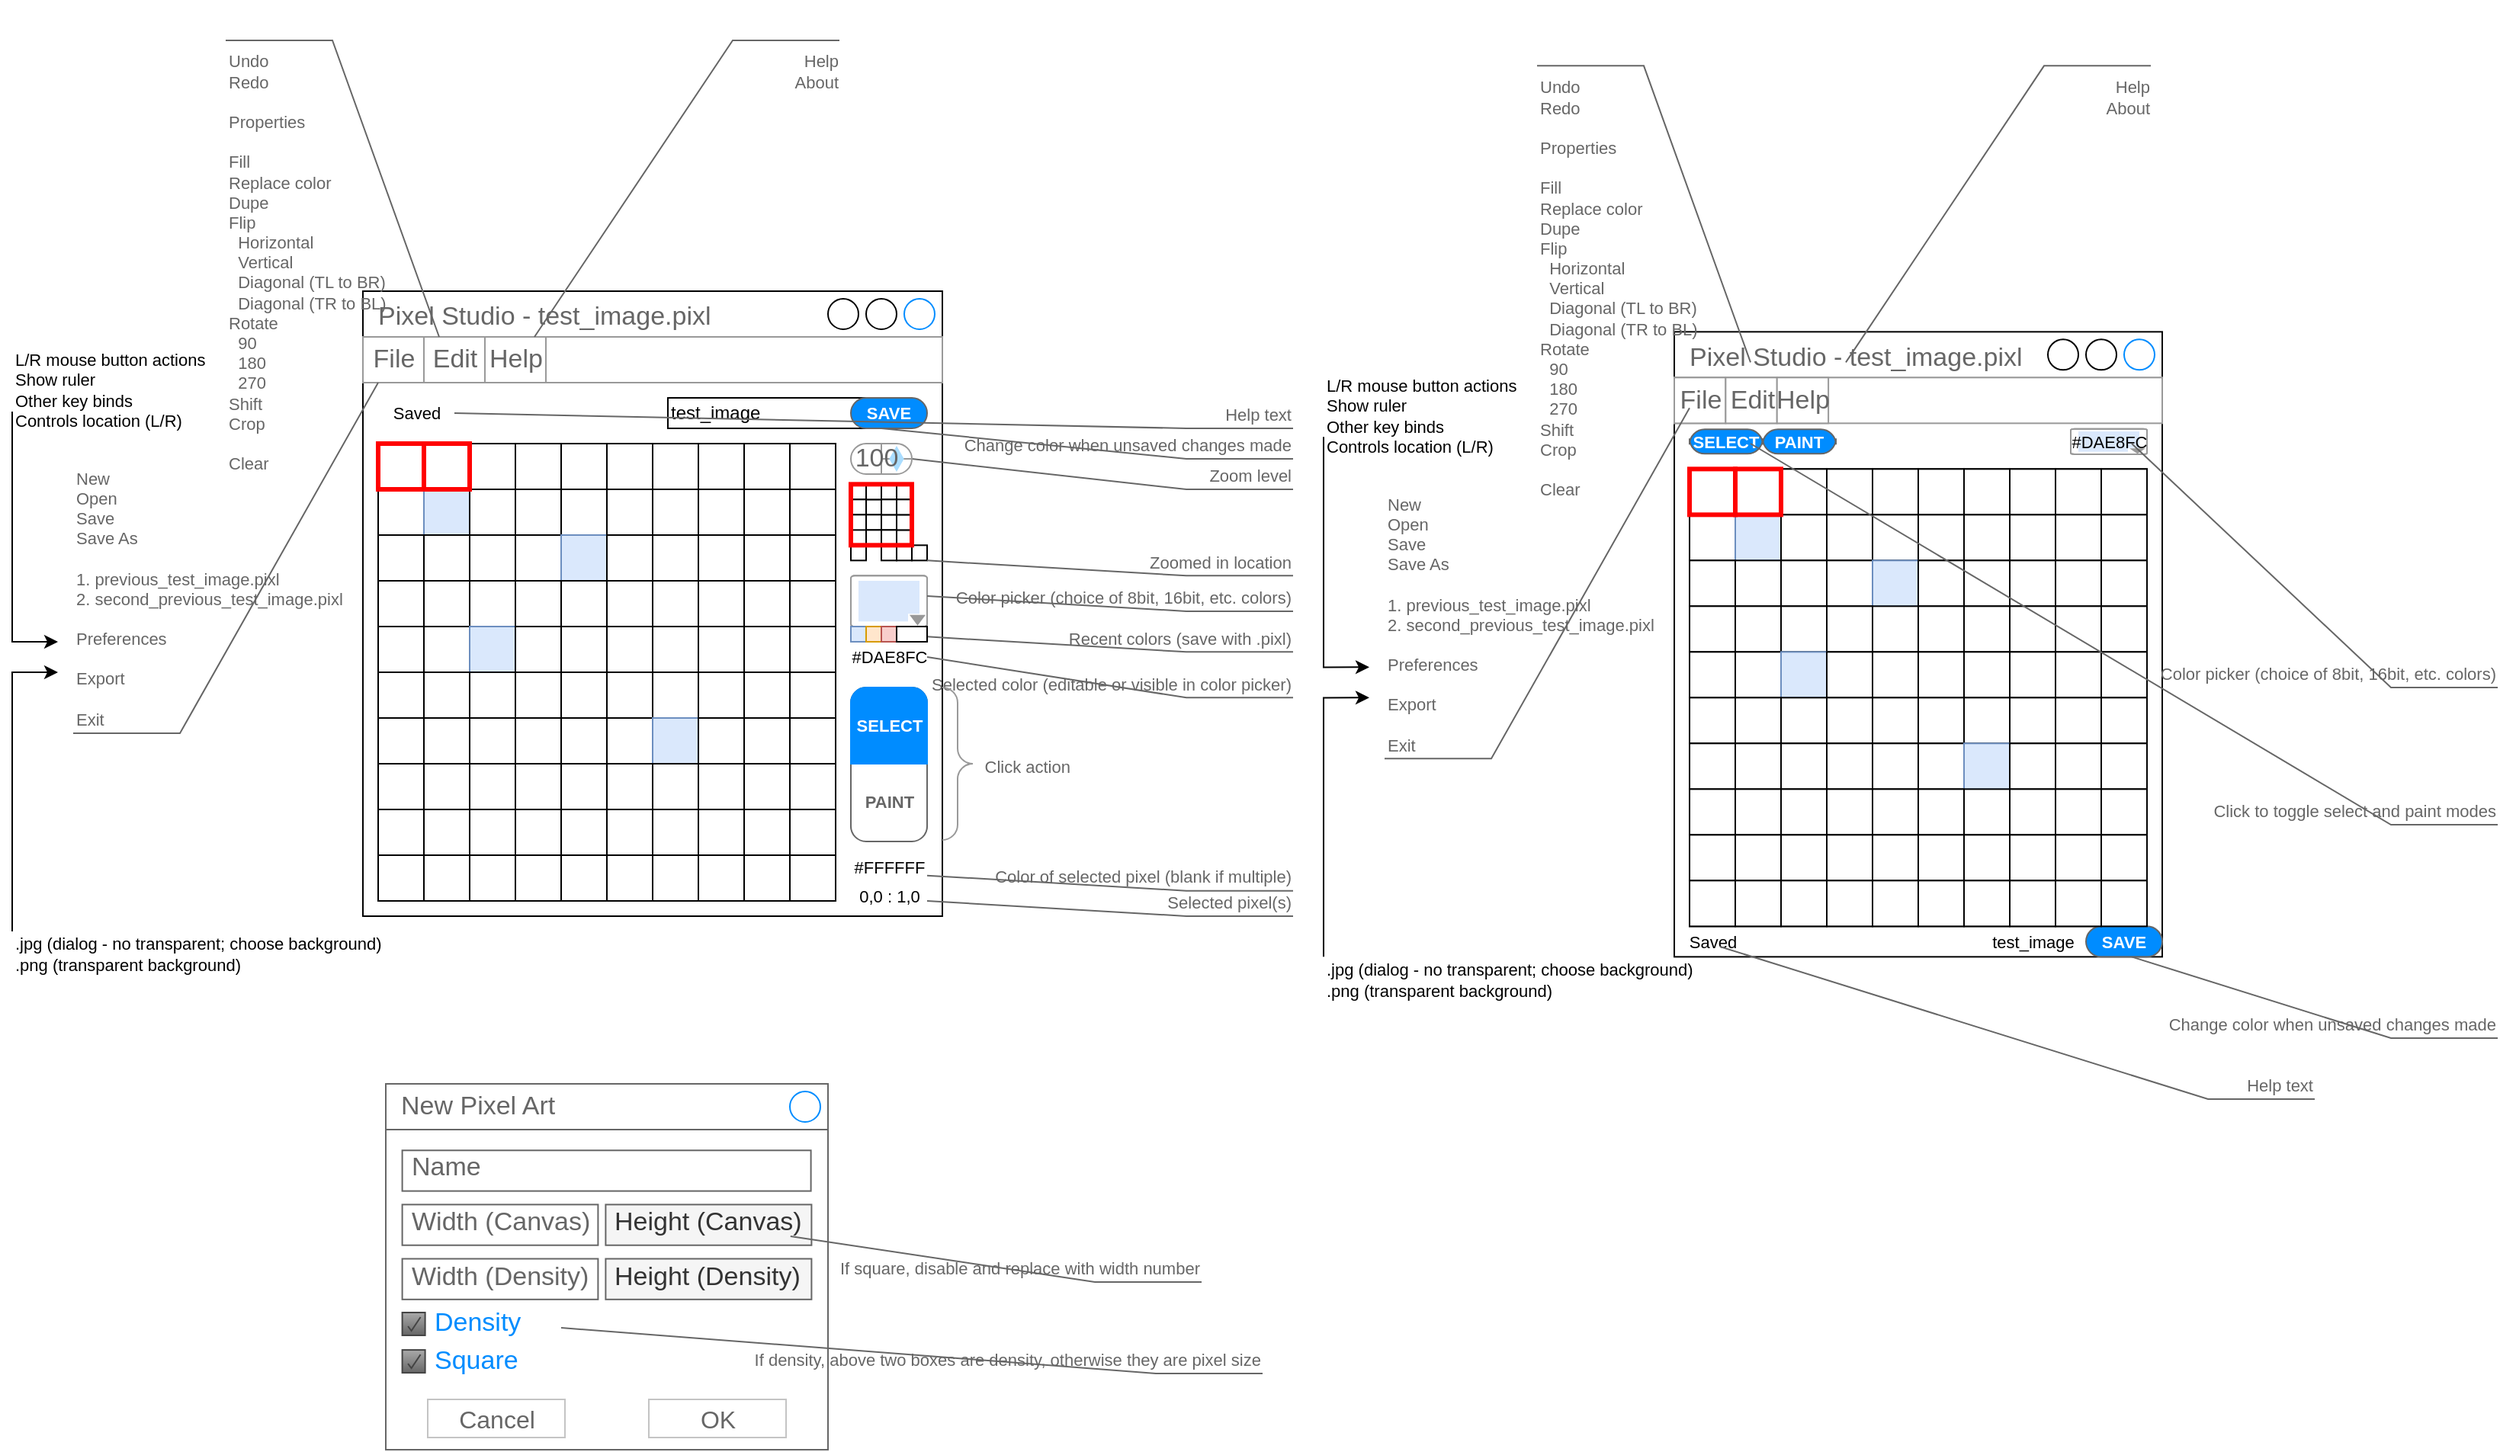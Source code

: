 <mxfile version="13.2.4" type="device"><diagram id="DnwR4XbQpN7k9TVHxXR3" name="Page-1"><mxGraphModel dx="1408" dy="808" grid="1" gridSize="10" guides="1" tooltips="1" connect="1" arrows="1" fold="1" page="1" pageScale="1" pageWidth="850" pageHeight="1100" math="0" shadow="0"><root><mxCell id="0"/><mxCell id="1" parent="0"/><mxCell id="DAvYDI4kYxjnXWx22ghm-1" value="Pixel Studio - test_image.pixl" style="strokeWidth=1;shadow=0;dashed=0;align=center;html=1;shape=mxgraph.mockup.containers.window;align=left;verticalAlign=top;spacingLeft=8;strokeColor2=#008cff;strokeColor3=#c4c4c4;fontColor=#666666;mainText=;fontSize=17;labelBackgroundColor=none;" vertex="1" parent="1"><mxGeometry x="240" y="190" width="380" height="410" as="geometry"/></mxCell><mxCell id="DAvYDI4kYxjnXWx22ghm-40" value="test_image" style="rounded=0;whiteSpace=wrap;html=1;align=left;" vertex="1" parent="1"><mxGeometry x="440" y="260" width="130" height="20" as="geometry"/></mxCell><mxCell id="DAvYDI4kYxjnXWx22ghm-2" value="" style="whiteSpace=wrap;html=1;aspect=fixed;" vertex="1" parent="1"><mxGeometry x="250" y="290" width="300" height="300" as="geometry"/></mxCell><mxCell id="DAvYDI4kYxjnXWx22ghm-49" value="SAVE" style="strokeWidth=1;shadow=0;dashed=0;align=center;shape=mxgraph.mockup.buttons.button;strokeColor=#666666;fontColor=#ffffff;mainText=;buttonStyle=round;fontSize=11;fontStyle=1;fillColor=#008cff;rotation=0;html=1;whiteSpace=wrap;direction=east;" vertex="1" parent="1"><mxGeometry x="560" y="260" width="50" height="20" as="geometry"/></mxCell><mxCell id="DAvYDI4kYxjnXWx22ghm-52" value="" style="verticalLabelPosition=bottom;shadow=0;dashed=0;align=center;html=1;verticalAlign=top;strokeWidth=1;shape=mxgraph.mockup.forms.colorPicker;chosenColor=#DAE8FC;fontSize=12;" vertex="1" parent="1"><mxGeometry x="560" y="376.67" width="50" height="33.33" as="geometry"/></mxCell><mxCell id="DAvYDI4kYxjnXWx22ghm-54" value="" style="whiteSpace=wrap;html=1;aspect=fixed;fontSize=12;align=left;" vertex="1" parent="1"><mxGeometry x="280" y="290" width="30" height="30" as="geometry"/></mxCell><mxCell id="DAvYDI4kYxjnXWx22ghm-55" value="" style="whiteSpace=wrap;html=1;aspect=fixed;fontSize=12;align=left;" vertex="1" parent="1"><mxGeometry x="310" y="290" width="30" height="30" as="geometry"/></mxCell><mxCell id="DAvYDI4kYxjnXWx22ghm-56" value="" style="whiteSpace=wrap;html=1;aspect=fixed;fontSize=12;align=left;" vertex="1" parent="1"><mxGeometry x="340" y="290" width="30" height="30" as="geometry"/></mxCell><mxCell id="DAvYDI4kYxjnXWx22ghm-57" value="" style="whiteSpace=wrap;html=1;aspect=fixed;fontSize=12;align=left;" vertex="1" parent="1"><mxGeometry x="370" y="290" width="30" height="30" as="geometry"/></mxCell><mxCell id="DAvYDI4kYxjnXWx22ghm-58" value="" style="whiteSpace=wrap;html=1;aspect=fixed;fontSize=12;align=left;" vertex="1" parent="1"><mxGeometry x="400" y="290" width="30" height="30" as="geometry"/></mxCell><mxCell id="DAvYDI4kYxjnXWx22ghm-59" value="" style="whiteSpace=wrap;html=1;aspect=fixed;fontSize=12;align=left;" vertex="1" parent="1"><mxGeometry x="430" y="290" width="30" height="30" as="geometry"/></mxCell><mxCell id="DAvYDI4kYxjnXWx22ghm-60" value="" style="whiteSpace=wrap;html=1;aspect=fixed;fontSize=12;align=left;" vertex="1" parent="1"><mxGeometry x="460" y="290" width="30" height="30" as="geometry"/></mxCell><mxCell id="DAvYDI4kYxjnXWx22ghm-61" value="" style="whiteSpace=wrap;html=1;aspect=fixed;fontSize=12;align=left;" vertex="1" parent="1"><mxGeometry x="490" y="290" width="30" height="30" as="geometry"/></mxCell><mxCell id="DAvYDI4kYxjnXWx22ghm-62" value="" style="whiteSpace=wrap;html=1;aspect=fixed;fontSize=12;align=left;" vertex="1" parent="1"><mxGeometry x="520" y="290" width="30" height="30" as="geometry"/></mxCell><mxCell id="DAvYDI4kYxjnXWx22ghm-63" value="" style="whiteSpace=wrap;html=1;aspect=fixed;fontSize=12;align=left;" vertex="1" parent="1"><mxGeometry x="250" y="320" width="30" height="30" as="geometry"/></mxCell><mxCell id="DAvYDI4kYxjnXWx22ghm-64" value="" style="whiteSpace=wrap;html=1;aspect=fixed;fontSize=12;align=left;fillColor=#dae8fc;strokeColor=#6c8ebf;" vertex="1" parent="1"><mxGeometry x="280" y="320" width="30" height="30" as="geometry"/></mxCell><mxCell id="DAvYDI4kYxjnXWx22ghm-65" value="" style="whiteSpace=wrap;html=1;aspect=fixed;fontSize=12;align=left;" vertex="1" parent="1"><mxGeometry x="310" y="320" width="30" height="30" as="geometry"/></mxCell><mxCell id="DAvYDI4kYxjnXWx22ghm-66" value="" style="whiteSpace=wrap;html=1;aspect=fixed;fontSize=12;align=left;" vertex="1" parent="1"><mxGeometry x="340" y="320" width="30" height="30" as="geometry"/></mxCell><mxCell id="DAvYDI4kYxjnXWx22ghm-67" value="" style="whiteSpace=wrap;html=1;aspect=fixed;fontSize=12;align=left;" vertex="1" parent="1"><mxGeometry x="370" y="320" width="30" height="30" as="geometry"/></mxCell><mxCell id="DAvYDI4kYxjnXWx22ghm-68" value="" style="whiteSpace=wrap;html=1;aspect=fixed;fontSize=12;align=left;" vertex="1" parent="1"><mxGeometry x="400" y="320" width="30" height="30" as="geometry"/></mxCell><mxCell id="DAvYDI4kYxjnXWx22ghm-69" value="" style="whiteSpace=wrap;html=1;aspect=fixed;fontSize=12;align=left;" vertex="1" parent="1"><mxGeometry x="430" y="320" width="30" height="30" as="geometry"/></mxCell><mxCell id="DAvYDI4kYxjnXWx22ghm-70" value="" style="whiteSpace=wrap;html=1;aspect=fixed;fontSize=12;align=left;" vertex="1" parent="1"><mxGeometry x="460" y="320" width="30" height="30" as="geometry"/></mxCell><mxCell id="DAvYDI4kYxjnXWx22ghm-71" value="" style="whiteSpace=wrap;html=1;aspect=fixed;fontSize=12;align=left;" vertex="1" parent="1"><mxGeometry x="490" y="320" width="30" height="30" as="geometry"/></mxCell><mxCell id="DAvYDI4kYxjnXWx22ghm-72" value="" style="whiteSpace=wrap;html=1;aspect=fixed;fontSize=12;align=left;" vertex="1" parent="1"><mxGeometry x="520" y="320" width="30" height="30" as="geometry"/></mxCell><mxCell id="DAvYDI4kYxjnXWx22ghm-73" value="" style="whiteSpace=wrap;html=1;aspect=fixed;fontSize=12;align=left;" vertex="1" parent="1"><mxGeometry x="250" y="350" width="30" height="30" as="geometry"/></mxCell><mxCell id="DAvYDI4kYxjnXWx22ghm-74" value="" style="whiteSpace=wrap;html=1;aspect=fixed;fontSize=12;align=left;" vertex="1" parent="1"><mxGeometry x="280" y="350" width="30" height="30" as="geometry"/></mxCell><mxCell id="DAvYDI4kYxjnXWx22ghm-75" value="" style="whiteSpace=wrap;html=1;aspect=fixed;fontSize=12;align=left;" vertex="1" parent="1"><mxGeometry x="310" y="350" width="30" height="30" as="geometry"/></mxCell><mxCell id="DAvYDI4kYxjnXWx22ghm-76" value="" style="whiteSpace=wrap;html=1;aspect=fixed;fontSize=12;align=left;" vertex="1" parent="1"><mxGeometry x="340" y="350" width="30" height="30" as="geometry"/></mxCell><mxCell id="DAvYDI4kYxjnXWx22ghm-77" value="" style="whiteSpace=wrap;html=1;aspect=fixed;fontSize=12;align=left;fillColor=#dae8fc;strokeColor=#6c8ebf;" vertex="1" parent="1"><mxGeometry x="370" y="350" width="30" height="30" as="geometry"/></mxCell><mxCell id="DAvYDI4kYxjnXWx22ghm-78" value="" style="whiteSpace=wrap;html=1;aspect=fixed;fontSize=12;align=left;" vertex="1" parent="1"><mxGeometry x="400" y="350" width="30" height="30" as="geometry"/></mxCell><mxCell id="DAvYDI4kYxjnXWx22ghm-79" value="" style="whiteSpace=wrap;html=1;aspect=fixed;fontSize=12;align=left;" vertex="1" parent="1"><mxGeometry x="430" y="350" width="30" height="30" as="geometry"/></mxCell><mxCell id="DAvYDI4kYxjnXWx22ghm-80" value="" style="whiteSpace=wrap;html=1;aspect=fixed;fontSize=12;align=left;" vertex="1" parent="1"><mxGeometry x="460" y="350" width="30" height="30" as="geometry"/></mxCell><mxCell id="DAvYDI4kYxjnXWx22ghm-81" value="" style="whiteSpace=wrap;html=1;aspect=fixed;fontSize=12;align=left;" vertex="1" parent="1"><mxGeometry x="490" y="350" width="30" height="30" as="geometry"/></mxCell><mxCell id="DAvYDI4kYxjnXWx22ghm-82" value="" style="whiteSpace=wrap;html=1;aspect=fixed;fontSize=12;align=left;" vertex="1" parent="1"><mxGeometry x="520" y="350" width="30" height="30" as="geometry"/></mxCell><mxCell id="DAvYDI4kYxjnXWx22ghm-83" value="" style="whiteSpace=wrap;html=1;aspect=fixed;fontSize=12;align=left;" vertex="1" parent="1"><mxGeometry x="250" y="380" width="30" height="30" as="geometry"/></mxCell><mxCell id="DAvYDI4kYxjnXWx22ghm-84" value="" style="whiteSpace=wrap;html=1;aspect=fixed;fontSize=12;align=left;" vertex="1" parent="1"><mxGeometry x="280" y="380" width="30" height="30" as="geometry"/></mxCell><mxCell id="DAvYDI4kYxjnXWx22ghm-85" value="" style="whiteSpace=wrap;html=1;aspect=fixed;fontSize=12;align=left;" vertex="1" parent="1"><mxGeometry x="310" y="380" width="30" height="30" as="geometry"/></mxCell><mxCell id="DAvYDI4kYxjnXWx22ghm-86" value="" style="whiteSpace=wrap;html=1;aspect=fixed;fontSize=12;align=left;" vertex="1" parent="1"><mxGeometry x="340" y="380" width="30" height="30" as="geometry"/></mxCell><mxCell id="DAvYDI4kYxjnXWx22ghm-87" value="" style="whiteSpace=wrap;html=1;aspect=fixed;fontSize=12;align=left;" vertex="1" parent="1"><mxGeometry x="370" y="380" width="30" height="30" as="geometry"/></mxCell><mxCell id="DAvYDI4kYxjnXWx22ghm-88" value="" style="whiteSpace=wrap;html=1;aspect=fixed;fontSize=12;align=left;" vertex="1" parent="1"><mxGeometry x="400" y="380" width="30" height="30" as="geometry"/></mxCell><mxCell id="DAvYDI4kYxjnXWx22ghm-89" value="" style="whiteSpace=wrap;html=1;aspect=fixed;fontSize=12;align=left;" vertex="1" parent="1"><mxGeometry x="430" y="380" width="30" height="30" as="geometry"/></mxCell><mxCell id="DAvYDI4kYxjnXWx22ghm-90" value="" style="whiteSpace=wrap;html=1;aspect=fixed;fontSize=12;align=left;" vertex="1" parent="1"><mxGeometry x="460" y="380" width="30" height="30" as="geometry"/></mxCell><mxCell id="DAvYDI4kYxjnXWx22ghm-91" value="" style="whiteSpace=wrap;html=1;aspect=fixed;fontSize=12;align=left;" vertex="1" parent="1"><mxGeometry x="490" y="380" width="30" height="30" as="geometry"/></mxCell><mxCell id="DAvYDI4kYxjnXWx22ghm-92" value="" style="whiteSpace=wrap;html=1;aspect=fixed;fontSize=12;align=left;" vertex="1" parent="1"><mxGeometry x="520" y="380" width="30" height="30" as="geometry"/></mxCell><mxCell id="DAvYDI4kYxjnXWx22ghm-93" value="" style="whiteSpace=wrap;html=1;aspect=fixed;fontSize=12;align=left;" vertex="1" parent="1"><mxGeometry x="250" y="410" width="30" height="30" as="geometry"/></mxCell><mxCell id="DAvYDI4kYxjnXWx22ghm-94" value="" style="whiteSpace=wrap;html=1;aspect=fixed;fontSize=12;align=left;" vertex="1" parent="1"><mxGeometry x="280" y="410" width="30" height="30" as="geometry"/></mxCell><mxCell id="DAvYDI4kYxjnXWx22ghm-95" value="" style="whiteSpace=wrap;html=1;aspect=fixed;fontSize=12;align=left;fillColor=#dae8fc;strokeColor=#6c8ebf;" vertex="1" parent="1"><mxGeometry x="310" y="410" width="30" height="30" as="geometry"/></mxCell><mxCell id="DAvYDI4kYxjnXWx22ghm-96" value="" style="whiteSpace=wrap;html=1;aspect=fixed;fontSize=12;align=left;" vertex="1" parent="1"><mxGeometry x="340" y="410" width="30" height="30" as="geometry"/></mxCell><mxCell id="DAvYDI4kYxjnXWx22ghm-97" value="" style="whiteSpace=wrap;html=1;aspect=fixed;fontSize=12;align=left;" vertex="1" parent="1"><mxGeometry x="370" y="410" width="30" height="30" as="geometry"/></mxCell><mxCell id="DAvYDI4kYxjnXWx22ghm-98" value="" style="whiteSpace=wrap;html=1;aspect=fixed;fontSize=12;align=left;" vertex="1" parent="1"><mxGeometry x="400" y="410" width="30" height="30" as="geometry"/></mxCell><mxCell id="DAvYDI4kYxjnXWx22ghm-99" value="" style="whiteSpace=wrap;html=1;aspect=fixed;fontSize=12;align=left;" vertex="1" parent="1"><mxGeometry x="430" y="410" width="30" height="30" as="geometry"/></mxCell><mxCell id="DAvYDI4kYxjnXWx22ghm-100" value="" style="whiteSpace=wrap;html=1;aspect=fixed;fontSize=12;align=left;" vertex="1" parent="1"><mxGeometry x="460" y="410" width="30" height="30" as="geometry"/></mxCell><mxCell id="DAvYDI4kYxjnXWx22ghm-101" value="" style="whiteSpace=wrap;html=1;aspect=fixed;fontSize=12;align=left;" vertex="1" parent="1"><mxGeometry x="490" y="410" width="30" height="30" as="geometry"/></mxCell><mxCell id="DAvYDI4kYxjnXWx22ghm-102" value="" style="whiteSpace=wrap;html=1;aspect=fixed;fontSize=12;align=left;" vertex="1" parent="1"><mxGeometry x="520" y="410" width="30" height="30" as="geometry"/></mxCell><mxCell id="DAvYDI4kYxjnXWx22ghm-113" value="" style="whiteSpace=wrap;html=1;aspect=fixed;fontSize=12;align=left;" vertex="1" parent="1"><mxGeometry x="250" y="440" width="30" height="30" as="geometry"/></mxCell><mxCell id="DAvYDI4kYxjnXWx22ghm-114" value="" style="whiteSpace=wrap;html=1;aspect=fixed;fontSize=12;align=left;" vertex="1" parent="1"><mxGeometry x="280" y="440" width="30" height="30" as="geometry"/></mxCell><mxCell id="DAvYDI4kYxjnXWx22ghm-115" value="" style="whiteSpace=wrap;html=1;aspect=fixed;fontSize=12;align=left;" vertex="1" parent="1"><mxGeometry x="310" y="440" width="30" height="30" as="geometry"/></mxCell><mxCell id="DAvYDI4kYxjnXWx22ghm-116" value="" style="whiteSpace=wrap;html=1;aspect=fixed;fontSize=12;align=left;" vertex="1" parent="1"><mxGeometry x="340" y="440" width="30" height="30" as="geometry"/></mxCell><mxCell id="DAvYDI4kYxjnXWx22ghm-117" value="" style="whiteSpace=wrap;html=1;aspect=fixed;fontSize=12;align=left;" vertex="1" parent="1"><mxGeometry x="370" y="440" width="30" height="30" as="geometry"/></mxCell><mxCell id="DAvYDI4kYxjnXWx22ghm-118" value="" style="whiteSpace=wrap;html=1;aspect=fixed;fontSize=12;align=left;" vertex="1" parent="1"><mxGeometry x="400" y="440" width="30" height="30" as="geometry"/></mxCell><mxCell id="DAvYDI4kYxjnXWx22ghm-119" value="" style="whiteSpace=wrap;html=1;aspect=fixed;fontSize=12;align=left;" vertex="1" parent="1"><mxGeometry x="430" y="440" width="30" height="30" as="geometry"/></mxCell><mxCell id="DAvYDI4kYxjnXWx22ghm-120" value="" style="whiteSpace=wrap;html=1;aspect=fixed;fontSize=12;align=left;" vertex="1" parent="1"><mxGeometry x="460" y="440" width="30" height="30" as="geometry"/></mxCell><mxCell id="DAvYDI4kYxjnXWx22ghm-121" value="" style="whiteSpace=wrap;html=1;aspect=fixed;fontSize=12;align=left;" vertex="1" parent="1"><mxGeometry x="490" y="440" width="30" height="30" as="geometry"/></mxCell><mxCell id="DAvYDI4kYxjnXWx22ghm-122" value="" style="whiteSpace=wrap;html=1;aspect=fixed;fontSize=12;align=left;" vertex="1" parent="1"><mxGeometry x="520" y="440" width="30" height="30" as="geometry"/></mxCell><mxCell id="DAvYDI4kYxjnXWx22ghm-123" value="" style="whiteSpace=wrap;html=1;aspect=fixed;fontSize=12;align=left;" vertex="1" parent="1"><mxGeometry x="250" y="470" width="30" height="30" as="geometry"/></mxCell><mxCell id="DAvYDI4kYxjnXWx22ghm-124" value="" style="whiteSpace=wrap;html=1;aspect=fixed;fontSize=12;align=left;" vertex="1" parent="1"><mxGeometry x="280" y="470" width="30" height="30" as="geometry"/></mxCell><mxCell id="DAvYDI4kYxjnXWx22ghm-125" value="" style="whiteSpace=wrap;html=1;aspect=fixed;fontSize=12;align=left;" vertex="1" parent="1"><mxGeometry x="310" y="470" width="30" height="30" as="geometry"/></mxCell><mxCell id="DAvYDI4kYxjnXWx22ghm-126" value="" style="whiteSpace=wrap;html=1;aspect=fixed;fontSize=12;align=left;" vertex="1" parent="1"><mxGeometry x="340" y="470" width="30" height="30" as="geometry"/></mxCell><mxCell id="DAvYDI4kYxjnXWx22ghm-127" value="" style="whiteSpace=wrap;html=1;aspect=fixed;fontSize=12;align=left;" vertex="1" parent="1"><mxGeometry x="370" y="470" width="30" height="30" as="geometry"/></mxCell><mxCell id="DAvYDI4kYxjnXWx22ghm-128" value="" style="whiteSpace=wrap;html=1;aspect=fixed;fontSize=12;align=left;" vertex="1" parent="1"><mxGeometry x="400" y="470" width="30" height="30" as="geometry"/></mxCell><mxCell id="DAvYDI4kYxjnXWx22ghm-129" value="" style="whiteSpace=wrap;html=1;aspect=fixed;fontSize=12;align=left;fillColor=#dae8fc;strokeColor=#6c8ebf;" vertex="1" parent="1"><mxGeometry x="430" y="470" width="30" height="30" as="geometry"/></mxCell><mxCell id="DAvYDI4kYxjnXWx22ghm-130" value="" style="whiteSpace=wrap;html=1;aspect=fixed;fontSize=12;align=left;" vertex="1" parent="1"><mxGeometry x="460" y="470" width="30" height="30" as="geometry"/></mxCell><mxCell id="DAvYDI4kYxjnXWx22ghm-131" value="" style="whiteSpace=wrap;html=1;aspect=fixed;fontSize=12;align=left;" vertex="1" parent="1"><mxGeometry x="490" y="470" width="30" height="30" as="geometry"/></mxCell><mxCell id="DAvYDI4kYxjnXWx22ghm-132" value="" style="whiteSpace=wrap;html=1;aspect=fixed;fontSize=12;align=left;" vertex="1" parent="1"><mxGeometry x="520" y="470" width="30" height="30" as="geometry"/></mxCell><mxCell id="DAvYDI4kYxjnXWx22ghm-133" value="" style="whiteSpace=wrap;html=1;aspect=fixed;fontSize=12;align=left;" vertex="1" parent="1"><mxGeometry x="250" y="500" width="30" height="30" as="geometry"/></mxCell><mxCell id="DAvYDI4kYxjnXWx22ghm-134" value="" style="whiteSpace=wrap;html=1;aspect=fixed;fontSize=12;align=left;" vertex="1" parent="1"><mxGeometry x="280" y="500" width="30" height="30" as="geometry"/></mxCell><mxCell id="DAvYDI4kYxjnXWx22ghm-135" value="" style="whiteSpace=wrap;html=1;aspect=fixed;fontSize=12;align=left;" vertex="1" parent="1"><mxGeometry x="310" y="500" width="30" height="30" as="geometry"/></mxCell><mxCell id="DAvYDI4kYxjnXWx22ghm-136" value="" style="whiteSpace=wrap;html=1;aspect=fixed;fontSize=12;align=left;" vertex="1" parent="1"><mxGeometry x="340" y="500" width="30" height="30" as="geometry"/></mxCell><mxCell id="DAvYDI4kYxjnXWx22ghm-137" value="" style="whiteSpace=wrap;html=1;aspect=fixed;fontSize=12;align=left;" vertex="1" parent="1"><mxGeometry x="370" y="500" width="30" height="30" as="geometry"/></mxCell><mxCell id="DAvYDI4kYxjnXWx22ghm-138" value="" style="whiteSpace=wrap;html=1;aspect=fixed;fontSize=12;align=left;" vertex="1" parent="1"><mxGeometry x="400" y="500" width="30" height="30" as="geometry"/></mxCell><mxCell id="DAvYDI4kYxjnXWx22ghm-139" value="" style="whiteSpace=wrap;html=1;aspect=fixed;fontSize=12;align=left;" vertex="1" parent="1"><mxGeometry x="430" y="500" width="30" height="30" as="geometry"/></mxCell><mxCell id="DAvYDI4kYxjnXWx22ghm-140" value="" style="whiteSpace=wrap;html=1;aspect=fixed;fontSize=12;align=left;" vertex="1" parent="1"><mxGeometry x="460" y="500" width="30" height="30" as="geometry"/></mxCell><mxCell id="DAvYDI4kYxjnXWx22ghm-141" value="" style="whiteSpace=wrap;html=1;aspect=fixed;fontSize=12;align=left;" vertex="1" parent="1"><mxGeometry x="490" y="500" width="30" height="30" as="geometry"/></mxCell><mxCell id="DAvYDI4kYxjnXWx22ghm-142" value="" style="whiteSpace=wrap;html=1;aspect=fixed;fontSize=12;align=left;" vertex="1" parent="1"><mxGeometry x="520" y="500" width="30" height="30" as="geometry"/></mxCell><mxCell id="DAvYDI4kYxjnXWx22ghm-143" value="" style="whiteSpace=wrap;html=1;aspect=fixed;fontSize=12;align=left;" vertex="1" parent="1"><mxGeometry x="250" y="530" width="30" height="30" as="geometry"/></mxCell><mxCell id="DAvYDI4kYxjnXWx22ghm-144" value="" style="whiteSpace=wrap;html=1;aspect=fixed;fontSize=12;align=left;" vertex="1" parent="1"><mxGeometry x="280" y="530" width="30" height="30" as="geometry"/></mxCell><mxCell id="DAvYDI4kYxjnXWx22ghm-145" value="" style="whiteSpace=wrap;html=1;aspect=fixed;fontSize=12;align=left;" vertex="1" parent="1"><mxGeometry x="310" y="530" width="30" height="30" as="geometry"/></mxCell><mxCell id="DAvYDI4kYxjnXWx22ghm-146" value="" style="whiteSpace=wrap;html=1;aspect=fixed;fontSize=12;align=left;" vertex="1" parent="1"><mxGeometry x="340" y="530" width="30" height="30" as="geometry"/></mxCell><mxCell id="DAvYDI4kYxjnXWx22ghm-147" value="" style="whiteSpace=wrap;html=1;aspect=fixed;fontSize=12;align=left;" vertex="1" parent="1"><mxGeometry x="370" y="530" width="30" height="30" as="geometry"/></mxCell><mxCell id="DAvYDI4kYxjnXWx22ghm-148" value="" style="whiteSpace=wrap;html=1;aspect=fixed;fontSize=12;align=left;" vertex="1" parent="1"><mxGeometry x="400" y="530" width="30" height="30" as="geometry"/></mxCell><mxCell id="DAvYDI4kYxjnXWx22ghm-149" value="" style="whiteSpace=wrap;html=1;aspect=fixed;fontSize=12;align=left;" vertex="1" parent="1"><mxGeometry x="430" y="530" width="30" height="30" as="geometry"/></mxCell><mxCell id="DAvYDI4kYxjnXWx22ghm-150" value="" style="whiteSpace=wrap;html=1;aspect=fixed;fontSize=12;align=left;" vertex="1" parent="1"><mxGeometry x="460" y="530" width="30" height="30" as="geometry"/></mxCell><mxCell id="DAvYDI4kYxjnXWx22ghm-151" value="" style="whiteSpace=wrap;html=1;aspect=fixed;fontSize=12;align=left;" vertex="1" parent="1"><mxGeometry x="490" y="530" width="30" height="30" as="geometry"/></mxCell><mxCell id="DAvYDI4kYxjnXWx22ghm-152" value="" style="whiteSpace=wrap;html=1;aspect=fixed;fontSize=12;align=left;" vertex="1" parent="1"><mxGeometry x="520" y="530" width="30" height="30" as="geometry"/></mxCell><mxCell id="DAvYDI4kYxjnXWx22ghm-153" value="" style="whiteSpace=wrap;html=1;aspect=fixed;fontSize=12;align=left;" vertex="1" parent="1"><mxGeometry x="250" y="560" width="30" height="30" as="geometry"/></mxCell><mxCell id="DAvYDI4kYxjnXWx22ghm-154" value="" style="whiteSpace=wrap;html=1;aspect=fixed;fontSize=12;align=left;" vertex="1" parent="1"><mxGeometry x="280" y="560" width="30" height="30" as="geometry"/></mxCell><mxCell id="DAvYDI4kYxjnXWx22ghm-155" value="" style="whiteSpace=wrap;html=1;aspect=fixed;fontSize=12;align=left;" vertex="1" parent="1"><mxGeometry x="310" y="560" width="30" height="30" as="geometry"/></mxCell><mxCell id="DAvYDI4kYxjnXWx22ghm-156" value="" style="whiteSpace=wrap;html=1;aspect=fixed;fontSize=12;align=left;" vertex="1" parent="1"><mxGeometry x="340" y="560" width="30" height="30" as="geometry"/></mxCell><mxCell id="DAvYDI4kYxjnXWx22ghm-157" value="" style="whiteSpace=wrap;html=1;aspect=fixed;fontSize=12;align=left;" vertex="1" parent="1"><mxGeometry x="370" y="560" width="30" height="30" as="geometry"/></mxCell><mxCell id="DAvYDI4kYxjnXWx22ghm-158" value="" style="whiteSpace=wrap;html=1;aspect=fixed;fontSize=12;align=left;" vertex="1" parent="1"><mxGeometry x="400" y="560" width="30" height="30" as="geometry"/></mxCell><mxCell id="DAvYDI4kYxjnXWx22ghm-159" value="" style="whiteSpace=wrap;html=1;aspect=fixed;fontSize=12;align=left;" vertex="1" parent="1"><mxGeometry x="430" y="560" width="30" height="30" as="geometry"/></mxCell><mxCell id="DAvYDI4kYxjnXWx22ghm-160" value="" style="whiteSpace=wrap;html=1;aspect=fixed;fontSize=12;align=left;" vertex="1" parent="1"><mxGeometry x="460" y="560" width="30" height="30" as="geometry"/></mxCell><mxCell id="DAvYDI4kYxjnXWx22ghm-161" value="" style="whiteSpace=wrap;html=1;aspect=fixed;fontSize=12;align=left;" vertex="1" parent="1"><mxGeometry x="490" y="560" width="30" height="30" as="geometry"/></mxCell><mxCell id="DAvYDI4kYxjnXWx22ghm-162" value="" style="whiteSpace=wrap;html=1;aspect=fixed;fontSize=12;align=left;" vertex="1" parent="1"><mxGeometry x="520" y="560" width="30" height="30" as="geometry"/></mxCell><mxCell id="DAvYDI4kYxjnXWx22ghm-182" value="" style="strokeWidth=1;shadow=0;dashed=0;align=center;html=1;shape=mxgraph.mockup.forms.rrect;rSize=0;strokeColor=#999999;fontSize=11;" vertex="1" parent="1"><mxGeometry x="240" y="220" width="380" height="30" as="geometry"/></mxCell><mxCell id="DAvYDI4kYxjnXWx22ghm-183" value="File" style="strokeColor=inherit;fillColor=inherit;gradientColor=inherit;strokeWidth=1;shadow=0;dashed=0;align=center;html=1;shape=mxgraph.mockup.forms.rrect;rSize=0;fontSize=17;fontColor=#666666;" vertex="1" parent="DAvYDI4kYxjnXWx22ghm-182"><mxGeometry width="40" height="30" as="geometry"/></mxCell><mxCell id="DAvYDI4kYxjnXWx22ghm-184" value="Edit" style="strokeColor=inherit;fillColor=inherit;gradientColor=inherit;strokeWidth=1;shadow=0;dashed=0;align=center;html=1;shape=mxgraph.mockup.forms.rrect;rSize=0;fontSize=17;fontColor=#666666;" vertex="1" parent="DAvYDI4kYxjnXWx22ghm-182"><mxGeometry x="40" width="40" height="30" as="geometry"/></mxCell><mxCell id="DAvYDI4kYxjnXWx22ghm-188" value="Help" style="strokeColor=inherit;fillColor=inherit;gradientColor=inherit;strokeWidth=1;shadow=0;dashed=0;align=center;html=1;shape=mxgraph.mockup.forms.rrect;rSize=0;fontSize=17;fontColor=#666666;" vertex="1" parent="DAvYDI4kYxjnXWx22ghm-182"><mxGeometry x="80" width="40" height="30" as="geometry"/></mxCell><mxCell id="DAvYDI4kYxjnXWx22ghm-189" value="" style="strokeWidth=1;shadow=0;dashed=0;align=center;html=1;shape=mxgraph.mockup.rrect;rSize=10;strokeColor=#666666;fontSize=11;" vertex="1" parent="1"><mxGeometry x="560" y="450" width="50" height="100" as="geometry"/></mxCell><mxCell id="DAvYDI4kYxjnXWx22ghm-192" value="PAINT" style="strokeColor=inherit;fillColor=inherit;gradientColor=inherit;strokeWidth=1;shadow=0;dashed=0;align=center;html=1;shape=mxgraph.mockup.bottomButton;rSize=10;fontSize=11;fontColor=#666666;fontStyle=1;resizeWidth=1;" vertex="1" parent="DAvYDI4kYxjnXWx22ghm-189"><mxGeometry y="1" width="50" height="53" relative="1" as="geometry"><mxPoint y="-52" as="offset"/></mxGeometry></mxCell><mxCell id="DAvYDI4kYxjnXWx22ghm-193" value="SELECT" style="strokeWidth=1;shadow=0;dashed=0;align=center;html=1;shape=mxgraph.mockup.topButton;rSize=10;fontSize=11;fontColor=#ffffff;fontStyle=1;fillColor=#008cff;strokeColor=#008cff;resizeWidth=1;" vertex="1" parent="DAvYDI4kYxjnXWx22ghm-189"><mxGeometry width="50" height="50" relative="1" as="geometry"><mxPoint as="offset"/></mxGeometry></mxCell><mxCell id="DAvYDI4kYxjnXWx22ghm-204" value="Change color when unsaved changes made" style="strokeWidth=1;shadow=0;dashed=0;align=center;html=1;shape=mxgraph.mockup.text.callout;linkText=;textSize=17;textColor=#666666;callDir=SE;callStyle=line;fontSize=11;fontColor=#666666;align=right;verticalAlign=bottom;strokeColor=#666666;" vertex="1" parent="1"><mxGeometry x="580" y="280" width="270" height="20" as="geometry"/></mxCell><mxCell id="DAvYDI4kYxjnXWx22ghm-53" value="" style="whiteSpace=wrap;html=1;aspect=fixed;fontSize=12;align=left;strokeColor=#FF0000;strokeWidth=3;" vertex="1" parent="1"><mxGeometry x="250" y="290" width="30" height="30" as="geometry"/></mxCell><mxCell id="DAvYDI4kYxjnXWx22ghm-207" value="&lt;br&gt;&lt;br&gt;Undo&lt;br&gt;Redo&lt;br&gt;&lt;br&gt;Properties&lt;br&gt;&lt;br&gt;&lt;span style=&quot;text-align: right&quot;&gt;Fill&lt;/span&gt;&lt;br style=&quot;text-align: right&quot;&gt;&lt;span style=&quot;text-align: right&quot;&gt;Replace color&lt;/span&gt;&lt;br style=&quot;text-align: right&quot;&gt;&lt;span style=&quot;text-align: right&quot;&gt;Dupe&lt;/span&gt;&lt;br style=&quot;text-align: right&quot;&gt;&lt;span style=&quot;text-align: right&quot;&gt;Flip&lt;br&gt;&lt;/span&gt;&lt;span style=&quot;text-align: right&quot;&gt;&amp;nbsp; Horizontal&lt;br&gt;&amp;nbsp; Vertical&lt;br&gt;&amp;nbsp; Diagonal (TL to BR)&lt;br&gt;&amp;nbsp; Diagonal (TR to BL)&lt;br&gt;Rotate&lt;br&gt;&lt;/span&gt;&amp;nbsp; 90&lt;br&gt;&amp;nbsp; 180&lt;br&gt;&amp;nbsp; 270&lt;br style=&quot;text-align: right&quot;&gt;&lt;span style=&quot;text-align: right&quot;&gt;Shift&lt;/span&gt;&lt;br style=&quot;text-align: right&quot;&gt;&lt;span style=&quot;text-align: right&quot;&gt;Crop&lt;/span&gt;&lt;br style=&quot;text-align: right&quot;&gt;&lt;br style=&quot;text-align: right&quot;&gt;&lt;span style=&quot;text-align: right&quot;&gt;Clear&lt;/span&gt;" style="strokeWidth=1;shadow=0;dashed=0;align=center;html=1;shape=mxgraph.mockup.text.callout;linkText=;textSize=17;textColor=#666666;callDir=NW;callStyle=line;fontSize=11;fontColor=#666666;align=left;verticalAlign=top;strokeColor=#666666;" vertex="1" parent="1"><mxGeometry x="150" width="140" height="220" as="geometry"/></mxCell><mxCell id="DAvYDI4kYxjnXWx22ghm-209" value="&lt;br&gt;&lt;br&gt;Help&lt;br&gt;About" style="strokeWidth=1;shadow=0;dashed=0;align=center;html=1;shape=mxgraph.mockup.text.callout;linkText=;textSize=17;textColor=#666666;callDir=NE;callStyle=line;fontSize=11;fontColor=#666666;align=right;verticalAlign=top;strokeColor=#666666;" vertex="1" parent="1"><mxGeometry x="352.5" width="200" height="220" as="geometry"/></mxCell><mxCell id="DAvYDI4kYxjnXWx22ghm-227" value="&lt;font color=&quot;#000000&quot;&gt;#DAE8FC&lt;/font&gt;" style="text;html=1;align=center;verticalAlign=middle;resizable=0;points=[];autosize=1;fontSize=11;fontColor=#FF0000;" vertex="1" parent="1"><mxGeometry x="550" y="420" width="70" height="20" as="geometry"/></mxCell><mxCell id="DAvYDI4kYxjnXWx22ghm-383" value="" style="whiteSpace=wrap;html=1;aspect=fixed;fontSize=12;align=left;imageWidth=24;imageHeight=24;" vertex="1" parent="1"><mxGeometry x="560" y="356.67" width="10" height="10" as="geometry"/></mxCell><mxCell id="DAvYDI4kYxjnXWx22ghm-385" value="" style="whiteSpace=wrap;html=1;aspect=fixed;fontSize=12;align=left;imageWidth=24;imageHeight=24;" vertex="1" parent="1"><mxGeometry x="580" y="356.67" width="10" height="10" as="geometry"/></mxCell><mxCell id="DAvYDI4kYxjnXWx22ghm-386" value="" style="whiteSpace=wrap;html=1;aspect=fixed;fontSize=12;align=left;imageWidth=24;imageHeight=24;" vertex="1" parent="1"><mxGeometry x="590" y="356.67" width="10" height="10" as="geometry"/></mxCell><mxCell id="DAvYDI4kYxjnXWx22ghm-387" value="" style="whiteSpace=wrap;html=1;aspect=fixed;fontSize=12;align=left;imageWidth=24;imageHeight=24;" vertex="1" parent="1"><mxGeometry x="600" y="356.67" width="10" height="10" as="geometry"/></mxCell><mxCell id="DAvYDI4kYxjnXWx22ghm-393" value="New&lt;br&gt;Open&lt;br&gt;Save&lt;br&gt;Save As&lt;br&gt;&lt;br&gt;1. previous_test_image.pixl&lt;br&gt;2. second_previous_test_image.pixl&lt;br&gt;&lt;br&gt;Preferences&lt;br&gt;&lt;br&gt;Export&lt;br&gt;&lt;br&gt;Exit" style="strokeWidth=1;shadow=0;dashed=0;align=center;html=1;shape=mxgraph.mockup.text.callout;linkText=;textSize=17;textColor=#666666;callDir=SW;callStyle=line;fontSize=11;fontColor=#666666;align=left;verticalAlign=bottom;strokeColor=#666666;" vertex="1" parent="1"><mxGeometry x="50" y="250" width="200" height="230" as="geometry"/></mxCell><mxCell id="DAvYDI4kYxjnXWx22ghm-394" value="Selected pixel(s)" style="strokeWidth=1;shadow=0;dashed=0;align=center;html=1;shape=mxgraph.mockup.text.callout;linkText=;textSize=17;textColor=#666666;callDir=SE;callStyle=line;fontSize=11;fontColor=#666666;align=right;verticalAlign=bottom;strokeColor=#666666;" vertex="1" parent="1"><mxGeometry x="610" y="590" width="240" height="10" as="geometry"/></mxCell><mxCell id="DAvYDI4kYxjnXWx22ghm-395" value="Color of selected pixel (blank if multiple)" style="strokeWidth=1;shadow=0;dashed=0;align=center;html=1;shape=mxgraph.mockup.text.callout;linkText=;textSize=17;textColor=#666666;callDir=SE;callStyle=line;fontSize=11;fontColor=#666666;align=right;verticalAlign=bottom;strokeColor=#666666;" vertex="1" parent="1"><mxGeometry x="610" y="573.33" width="240" height="10" as="geometry"/></mxCell><mxCell id="DAvYDI4kYxjnXWx22ghm-396" value="Zoomed in location" style="strokeWidth=1;shadow=0;dashed=0;align=center;html=1;shape=mxgraph.mockup.text.callout;linkText=;textSize=17;textColor=#666666;callDir=SE;callStyle=line;fontSize=11;fontColor=#666666;align=right;verticalAlign=bottom;strokeColor=#666666;" vertex="1" parent="1"><mxGeometry x="610" y="366.67" width="240" height="10" as="geometry"/></mxCell><mxCell id="DAvYDI4kYxjnXWx22ghm-349" value="" style="whiteSpace=wrap;html=1;aspect=fixed;fontSize=12;align=left;imageWidth=24;imageHeight=24;" vertex="1" parent="1"><mxGeometry x="560" y="316.67" width="40" height="40" as="geometry"/></mxCell><mxCell id="DAvYDI4kYxjnXWx22ghm-350" value="" style="whiteSpace=wrap;html=1;aspect=fixed;fontSize=12;align=left;imageWidth=24;imageHeight=24;" vertex="1" parent="1"><mxGeometry x="560" y="316.67" width="10" height="10" as="geometry"/></mxCell><mxCell id="DAvYDI4kYxjnXWx22ghm-351" value="" style="whiteSpace=wrap;html=1;aspect=fixed;fontSize=12;align=left;imageWidth=24;imageHeight=24;" vertex="1" parent="1"><mxGeometry x="570" y="326.67" width="10" height="10" as="geometry"/></mxCell><mxCell id="DAvYDI4kYxjnXWx22ghm-352" value="" style="whiteSpace=wrap;html=1;aspect=fixed;fontSize=12;align=left;imageWidth=24;imageHeight=24;" vertex="1" parent="1"><mxGeometry x="580" y="336.67" width="10" height="10" as="geometry"/></mxCell><mxCell id="DAvYDI4kYxjnXWx22ghm-353" value="" style="whiteSpace=wrap;html=1;aspect=fixed;fontSize=12;align=left;imageWidth=24;imageHeight=24;" vertex="1" parent="1"><mxGeometry x="590" y="346.67" width="10" height="10" as="geometry"/></mxCell><mxCell id="DAvYDI4kYxjnXWx22ghm-354" value="" style="whiteSpace=wrap;html=1;aspect=fixed;fontSize=12;align=left;imageWidth=24;imageHeight=24;" vertex="1" parent="1"><mxGeometry x="570" y="316.67" width="10" height="10" as="geometry"/></mxCell><mxCell id="DAvYDI4kYxjnXWx22ghm-355" value="" style="whiteSpace=wrap;html=1;aspect=fixed;fontSize=12;align=left;imageWidth=24;imageHeight=24;" vertex="1" parent="1"><mxGeometry x="580" y="316.67" width="10" height="10" as="geometry"/></mxCell><mxCell id="DAvYDI4kYxjnXWx22ghm-356" value="" style="whiteSpace=wrap;html=1;aspect=fixed;fontSize=12;align=left;imageWidth=24;imageHeight=24;" vertex="1" parent="1"><mxGeometry x="590" y="316.67" width="10" height="10" as="geometry"/></mxCell><mxCell id="DAvYDI4kYxjnXWx22ghm-357" value="" style="whiteSpace=wrap;html=1;aspect=fixed;fontSize=12;align=left;imageWidth=24;imageHeight=24;" vertex="1" parent="1"><mxGeometry x="590" y="336.67" width="10" height="10" as="geometry"/></mxCell><mxCell id="DAvYDI4kYxjnXWx22ghm-358" value="" style="whiteSpace=wrap;html=1;aspect=fixed;fontSize=12;align=left;imageWidth=24;imageHeight=24;" vertex="1" parent="1"><mxGeometry x="590" y="326.67" width="10" height="10" as="geometry"/></mxCell><mxCell id="DAvYDI4kYxjnXWx22ghm-359" value="" style="whiteSpace=wrap;html=1;aspect=fixed;fontSize=12;align=left;imageWidth=24;imageHeight=24;" vertex="1" parent="1"><mxGeometry x="580" y="326.67" width="10" height="10" as="geometry"/></mxCell><mxCell id="DAvYDI4kYxjnXWx22ghm-360" value="" style="whiteSpace=wrap;html=1;aspect=fixed;fontSize=12;align=left;imageWidth=24;imageHeight=24;" vertex="1" parent="1"><mxGeometry x="580" y="346.67" width="10" height="10" as="geometry"/></mxCell><mxCell id="DAvYDI4kYxjnXWx22ghm-361" value="" style="whiteSpace=wrap;html=1;aspect=fixed;fontSize=12;align=left;imageWidth=24;imageHeight=24;" vertex="1" parent="1"><mxGeometry x="570" y="336.67" width="10" height="10" as="geometry"/></mxCell><mxCell id="DAvYDI4kYxjnXWx22ghm-362" value="" style="whiteSpace=wrap;html=1;aspect=fixed;fontSize=12;align=left;imageWidth=24;imageHeight=24;" vertex="1" parent="1"><mxGeometry x="560" y="326.67" width="10" height="10" as="geometry"/></mxCell><mxCell id="DAvYDI4kYxjnXWx22ghm-363" value="" style="whiteSpace=wrap;html=1;aspect=fixed;fontSize=12;align=left;imageWidth=24;imageHeight=24;" vertex="1" parent="1"><mxGeometry x="560" y="336.67" width="10" height="10" as="geometry"/></mxCell><mxCell id="DAvYDI4kYxjnXWx22ghm-364" value="" style="whiteSpace=wrap;html=1;aspect=fixed;fontSize=12;align=left;imageWidth=24;imageHeight=24;" vertex="1" parent="1"><mxGeometry x="570" y="346.67" width="10" height="10" as="geometry"/></mxCell><mxCell id="DAvYDI4kYxjnXWx22ghm-397" value="" style="whiteSpace=wrap;html=1;aspect=fixed;strokeColor=#FF0000;strokeWidth=3;fontSize=11;fontColor=#FF0000;align=center;fillColor=none;" vertex="1" parent="1"><mxGeometry x="560" y="316.67" width="40" height="40" as="geometry"/></mxCell><mxCell id="DAvYDI4kYxjnXWx22ghm-400" value="Zoom level" style="strokeWidth=1;shadow=0;dashed=0;align=center;html=1;shape=mxgraph.mockup.text.callout;linkText=;textSize=17;textColor=#666666;callDir=SE;callStyle=line;fontSize=11;fontColor=#666666;align=right;verticalAlign=bottom;strokeColor=#666666;" vertex="1" parent="1"><mxGeometry x="600" y="300" width="250" height="20" as="geometry"/></mxCell><mxCell id="DAvYDI4kYxjnXWx22ghm-401" value="Color picker (choice of 8bit, 16bit, etc. colors)" style="strokeWidth=1;shadow=0;dashed=0;align=center;html=1;shape=mxgraph.mockup.text.callout;linkText=;textSize=17;textColor=#666666;callDir=SE;callStyle=line;fontSize=11;fontColor=#666666;align=right;verticalAlign=bottom;strokeColor=#666666;" vertex="1" parent="1"><mxGeometry x="610" y="390" width="240" height="10" as="geometry"/></mxCell><mxCell id="DAvYDI4kYxjnXWx22ghm-402" value="Selected color (editable or visible in color picker)" style="strokeWidth=1;shadow=0;dashed=0;align=center;html=1;shape=mxgraph.mockup.text.callout;linkText=;textSize=17;textColor=#666666;callDir=SE;callStyle=line;fontSize=11;fontColor=#666666;align=right;verticalAlign=bottom;strokeColor=#666666;" vertex="1" parent="1"><mxGeometry x="610" y="430" width="240" height="26.67" as="geometry"/></mxCell><mxCell id="DAvYDI4kYxjnXWx22ghm-403" value="Click action" style="strokeWidth=1;shadow=0;dashed=0;align=center;html=1;shape=mxgraph.mockup.text.callout;linkText=;textSize=17;textColor=#666666;callDir=SE;callStyle=line;fontSize=11;fontColor=#666666;align=right;verticalAlign=bottom;strokeColor=#666666;" vertex="1" parent="1"><mxGeometry x="620" y="510" width="85" as="geometry"/></mxCell><mxCell id="DAvYDI4kYxjnXWx22ghm-407" value="" style="labelPosition=right;align=left;strokeWidth=1;shape=mxgraph.mockup.markup.curlyBrace;html=1;shadow=0;dashed=0;strokeColor=#999999;direction=north;glass=0;fillColor=none;fontSize=11;fontColor=#FF0000;rotation=-180;" vertex="1" parent="1"><mxGeometry x="620" y="450" width="20" height="100" as="geometry"/></mxCell><mxCell id="DAvYDI4kYxjnXWx22ghm-413" style="edgeStyle=orthogonalEdgeStyle;rounded=0;orthogonalLoop=1;jettySize=auto;html=1;fontSize=11;fontColor=#000000;" edge="1" parent="1"><mxGeometry relative="1" as="geometry"><mxPoint x="10" y="269" as="sourcePoint"/><mxPoint x="40" y="420" as="targetPoint"/><Array as="points"><mxPoint x="10" y="269"/><mxPoint x="10" y="420"/></Array></mxGeometry></mxCell><mxCell id="DAvYDI4kYxjnXWx22ghm-409" value="&lt;span&gt;L/R mouse button actions&lt;br&gt;Show ruler&lt;br&gt;Other key binds&lt;br&gt;Controls location (L/R)&lt;br&gt;&lt;/span&gt;" style="text;html=1;strokeColor=none;fillColor=none;align=left;verticalAlign=middle;whiteSpace=wrap;rounded=0;shadow=0;glass=0;fontSize=11;fontColor=#000000;" vertex="1" parent="1"><mxGeometry x="10" y="240" width="130" height="30" as="geometry"/></mxCell><mxCell id="DAvYDI4kYxjnXWx22ghm-415" style="edgeStyle=orthogonalEdgeStyle;rounded=0;orthogonalLoop=1;jettySize=auto;html=1;exitX=0;exitY=0;exitDx=0;exitDy=0;fontSize=11;fontColor=#000000;" edge="1" parent="1" source="DAvYDI4kYxjnXWx22ghm-414"><mxGeometry relative="1" as="geometry"><mxPoint x="40" y="440" as="targetPoint"/><Array as="points"><mxPoint x="10" y="440"/></Array></mxGeometry></mxCell><mxCell id="DAvYDI4kYxjnXWx22ghm-414" value="&lt;span&gt;.jpg (dialog - no transparent; choose background)&lt;br&gt;.png (transparent background)&lt;br&gt;&lt;/span&gt;" style="text;html=1;strokeColor=none;fillColor=none;align=left;verticalAlign=middle;whiteSpace=wrap;rounded=0;shadow=0;glass=0;fontSize=11;fontColor=#000000;" vertex="1" parent="1"><mxGeometry x="10" y="610" width="250" height="30" as="geometry"/></mxCell><mxCell id="DAvYDI4kYxjnXWx22ghm-417" value="0,0 : 1,0" style="text;html=1;align=center;verticalAlign=middle;resizable=0;points=[];autosize=1;fontSize=11;fontColor=#000000;" vertex="1" parent="1"><mxGeometry x="555" y="576.67" width="60" height="20" as="geometry"/></mxCell><mxCell id="DAvYDI4kYxjnXWx22ghm-418" value="" style="whiteSpace=wrap;html=1;aspect=fixed;fontSize=12;align=left;strokeColor=#FF0000;strokeWidth=3;" vertex="1" parent="1"><mxGeometry x="280" y="290" width="30" height="30" as="geometry"/></mxCell><mxCell id="DAvYDI4kYxjnXWx22ghm-419" value="#FFFFFF" style="text;html=1;align=center;verticalAlign=middle;resizable=0;points=[];autosize=1;fontSize=11;fontColor=#000000;" vertex="1" parent="1"><mxGeometry x="555" y="558.33" width="60" height="20" as="geometry"/></mxCell><mxCell id="DAvYDI4kYxjnXWx22ghm-420" value="" style="whiteSpace=wrap;html=1;aspect=fixed;fontSize=12;align=left;fillColor=#dae8fc;strokeColor=#6c8ebf;" vertex="1" parent="1"><mxGeometry x="560" y="410" width="10" height="10" as="geometry"/></mxCell><mxCell id="DAvYDI4kYxjnXWx22ghm-421" value="" style="whiteSpace=wrap;html=1;aspect=fixed;fontSize=12;align=left;fillColor=#ffe6cc;strokeColor=#d79b00;" vertex="1" parent="1"><mxGeometry x="570" y="410" width="10" height="10" as="geometry"/></mxCell><mxCell id="DAvYDI4kYxjnXWx22ghm-422" value="" style="whiteSpace=wrap;html=1;aspect=fixed;fontSize=12;align=left;fillColor=#f8cecc;strokeColor=#b85450;" vertex="1" parent="1"><mxGeometry x="580" y="410" width="10" height="10" as="geometry"/></mxCell><mxCell id="DAvYDI4kYxjnXWx22ghm-425" value="Recent colors (save with .pixl)" style="strokeWidth=1;shadow=0;dashed=0;align=center;html=1;shape=mxgraph.mockup.text.callout;linkText=;textSize=17;textColor=#666666;callDir=SE;callStyle=line;fontSize=11;fontColor=#666666;align=right;verticalAlign=bottom;strokeColor=#666666;" vertex="1" parent="1"><mxGeometry x="610" y="416.67" width="240" height="10" as="geometry"/></mxCell><mxCell id="DAvYDI4kYxjnXWx22ghm-426" value="" style="rounded=0;whiteSpace=wrap;html=1;shadow=0;glass=0;strokeColor=#000000;strokeWidth=1;fillColor=none;fontSize=11;fontColor=#000000;align=center;" vertex="1" parent="1"><mxGeometry x="590" y="410" width="20" height="10" as="geometry"/></mxCell><mxCell id="DAvYDI4kYxjnXWx22ghm-432" value="" style="strokeWidth=1;shadow=0;dashed=0;align=center;html=1;shape=mxgraph.mockup.containers.rrect;rSize=0;strokeColor=#666666;fontColor=#666666;fontSize=17;verticalAlign=top;whiteSpace=wrap;fillColor=#ffffff;spacingTop=32;glass=0;" vertex="1" parent="1"><mxGeometry x="255" y="710" width="290" height="240" as="geometry"/></mxCell><mxCell id="DAvYDI4kYxjnXWx22ghm-433" value="New Pixel Art" style="strokeWidth=1;shadow=0;dashed=0;align=center;html=1;shape=mxgraph.mockup.containers.rrect;rSize=0;fontSize=17;fontColor=#666666;strokeColor=#666666;align=left;spacingLeft=8;fillColor=none;resizeWidth=1;" vertex="1" parent="DAvYDI4kYxjnXWx22ghm-432"><mxGeometry width="290" height="30" relative="1" as="geometry"/></mxCell><mxCell id="DAvYDI4kYxjnXWx22ghm-434" value="" style="shape=ellipse;strokeColor=#008cff;resizable=0;fillColor=none;html=1;" vertex="1" parent="DAvYDI4kYxjnXWx22ghm-433"><mxGeometry x="1" y="0.5" width="20" height="20" relative="1" as="geometry"><mxPoint x="-25" y="-10" as="offset"/></mxGeometry></mxCell><mxCell id="DAvYDI4kYxjnXWx22ghm-435" value="Cancel" style="strokeWidth=1;shadow=0;dashed=0;align=center;html=1;shape=mxgraph.mockup.containers.rrect;rSize=0;fontSize=16;fontColor=#666666;strokeColor=#c4c4c4;whiteSpace=wrap;fillColor=none;" vertex="1" parent="DAvYDI4kYxjnXWx22ghm-432"><mxGeometry x="0.25" y="1" width="90" height="25" relative="1" as="geometry"><mxPoint x="-45" y="-33" as="offset"/></mxGeometry></mxCell><mxCell id="DAvYDI4kYxjnXWx22ghm-436" value="OK" style="strokeWidth=1;shadow=0;dashed=0;align=center;html=1;shape=mxgraph.mockup.containers.rrect;rSize=0;fontSize=16;fontColor=#666666;strokeColor=#c4c4c4;whiteSpace=wrap;fillColor=none;" vertex="1" parent="DAvYDI4kYxjnXWx22ghm-432"><mxGeometry x="0.75" y="1" width="90" height="25" relative="1" as="geometry"><mxPoint x="-45" y="-33" as="offset"/></mxGeometry></mxCell><mxCell id="DAvYDI4kYxjnXWx22ghm-438" value="Width (Canvas)" style="strokeWidth=1;shadow=0;dashed=0;align=center;html=1;shape=mxgraph.mockup.text.textBox;fontColor=#666666;align=left;fontSize=17;spacingLeft=4;spacingTop=-3;strokeColor=#666666;mainText=;glass=0;fillColor=#ffffff;" vertex="1" parent="DAvYDI4kYxjnXWx22ghm-432"><mxGeometry x="10.8" y="79.196" width="128.4" height="26.667" as="geometry"/></mxCell><mxCell id="DAvYDI4kYxjnXWx22ghm-439" value="Height (Canvas)" style="strokeWidth=1;shadow=0;dashed=0;align=center;html=1;shape=mxgraph.mockup.text.textBox;fontColor=#333333;align=left;fontSize=17;spacingLeft=4;spacingTop=-3;strokeColor=#666666;mainText=;glass=0;fillColor=#f5f5f5;editable=1;" vertex="1" parent="DAvYDI4kYxjnXWx22ghm-432"><mxGeometry x="144.2" y="79.196" width="135" height="26.667" as="geometry"/></mxCell><mxCell id="DAvYDI4kYxjnXWx22ghm-440" value="Height (Density)" style="strokeWidth=1;shadow=0;dashed=0;align=center;html=1;shape=mxgraph.mockup.text.textBox;fontColor=#333333;align=left;fontSize=17;spacingLeft=4;spacingTop=-3;strokeColor=#666666;mainText=;glass=0;fillColor=#f5f5f5;" vertex="1" parent="DAvYDI4kYxjnXWx22ghm-432"><mxGeometry x="144.2" y="114.751" width="135" height="26.667" as="geometry"/></mxCell><mxCell id="DAvYDI4kYxjnXWx22ghm-441" value="Width (Density)" style="strokeWidth=1;shadow=0;dashed=0;align=center;html=1;shape=mxgraph.mockup.text.textBox;fontColor=#666666;align=left;fontSize=17;spacingLeft=4;spacingTop=-3;strokeColor=#666666;mainText=;glass=0;fillColor=#ffffff;" vertex="1" parent="DAvYDI4kYxjnXWx22ghm-432"><mxGeometry x="10.8" y="114.751" width="128.4" height="26.667" as="geometry"/></mxCell><mxCell id="DAvYDI4kYxjnXWx22ghm-449" value="Name" style="strokeWidth=1;shadow=0;dashed=0;align=center;html=1;shape=mxgraph.mockup.text.textBox;fontColor=#666666;align=left;fontSize=17;spacingLeft=4;spacingTop=-3;strokeColor=#666666;mainText=;glass=0;fillColor=#ffffff;" vertex="1" parent="DAvYDI4kYxjnXWx22ghm-432"><mxGeometry x="10.8" y="43.64" width="268" height="26.667" as="geometry"/></mxCell><mxCell id="DAvYDI4kYxjnXWx22ghm-445" value="Square" style="strokeWidth=1;shadow=0;dashed=0;align=center;html=1;shape=mxgraph.mockup.forms.checkbox;rSize=0;resizable=0;fillColor=#aaaaaa;strokeColor=#444444;gradientColor=#666666;align=left;spacingLeft=4;fontSize=17;fontColor=#008cff;labelPosition=right;" vertex="1" parent="DAvYDI4kYxjnXWx22ghm-432"><mxGeometry x="10.8" y="174.547" width="15" height="15" as="geometry"/></mxCell><mxCell id="DAvYDI4kYxjnXWx22ghm-477" value="Density" style="strokeWidth=1;shadow=0;dashed=0;align=center;html=1;shape=mxgraph.mockup.forms.checkbox;rSize=0;resizable=0;fillColor=#aaaaaa;strokeColor=#444444;gradientColor=#666666;align=left;spacingLeft=4;fontSize=17;fontColor=#008cff;labelPosition=right;" vertex="1" parent="DAvYDI4kYxjnXWx22ghm-432"><mxGeometry x="10.8" y="149.997" width="15" height="15" as="geometry"/></mxCell><mxCell id="DAvYDI4kYxjnXWx22ghm-451" value="If square, disable and replace with width number" style="strokeWidth=1;shadow=0;dashed=0;align=center;html=1;shape=mxgraph.mockup.text.callout;linkText=;textSize=17;textColor=#666666;callDir=SE;callStyle=line;fontSize=11;fontColor=#666666;align=right;verticalAlign=bottom;strokeColor=#666666;" vertex="1" parent="1"><mxGeometry x="520.4" y="810" width="269.6" height="30" as="geometry"/></mxCell><mxCell id="DAvYDI4kYxjnXWx22ghm-465" value="Saved" style="text;html=1;align=center;verticalAlign=middle;resizable=0;points=[];autosize=1;fontSize=11;fontColor=#000000;" vertex="1" parent="1"><mxGeometry x="250" y="260.0" width="50" height="20" as="geometry"/></mxCell><mxCell id="DAvYDI4kYxjnXWx22ghm-466" value="Help text" style="strokeWidth=1;shadow=0;dashed=0;align=center;html=1;shape=mxgraph.mockup.text.callout;linkText=;textSize=17;textColor=#666666;callDir=SE;callStyle=line;fontSize=11;fontColor=#666666;align=right;verticalAlign=bottom;strokeColor=#666666;" vertex="1" parent="1"><mxGeometry x="300" y="270" width="550" height="10" as="geometry"/></mxCell><mxCell id="DAvYDI4kYxjnXWx22ghm-478" value="If density, above two boxes are density, otherwise they are pixel size" style="strokeWidth=1;shadow=0;dashed=0;align=center;html=1;shape=mxgraph.mockup.text.callout;linkText=;textSize=17;textColor=#666666;callDir=SE;callStyle=line;fontSize=11;fontColor=#666666;align=right;verticalAlign=bottom;strokeColor=#666666;" vertex="1" parent="1"><mxGeometry x="370" y="870" width="460" height="30" as="geometry"/></mxCell><mxCell id="DAvYDI4kYxjnXWx22ghm-479" value="&lt;table cellpadding=&quot;0&quot; cellspacing=&quot;0&quot; style=&quot;width:100%;height:100%;&quot;&gt;&lt;tr&gt;&lt;td style=&quot;width:85%&quot;&gt;100&lt;/td&gt;&lt;td style=&quot;width:15%&quot;&gt;&lt;/td&gt;&lt;/tr&gt;&lt;/table&gt;" style="strokeWidth=1;shadow=0;dashed=0;align=center;html=1;shape=mxgraph.mockup.forms.spinner;strokeColor=#999999;spinLayout=right;spinStyle=normal;adjStyle=triangle;fillColor=#aaddff;fontSize=17;fontColor=#666666;mainText=;html=1;overflow=fill;glass=0;" vertex="1" parent="1"><mxGeometry x="560" y="290" width="40" height="20" as="geometry"/></mxCell><mxCell id="DAvYDI4kYxjnXWx22ghm-480" value="Pixel Studio - test_image.pixl" style="strokeWidth=1;shadow=0;dashed=0;align=center;html=1;shape=mxgraph.mockup.containers.window;align=left;verticalAlign=top;spacingLeft=8;strokeColor2=#008cff;strokeColor3=#c4c4c4;fontColor=#666666;mainText=;fontSize=17;labelBackgroundColor=none;" vertex="1" parent="1"><mxGeometry x="1100" y="216.67" width="320" height="410" as="geometry"/></mxCell><mxCell id="DAvYDI4kYxjnXWx22ghm-482" value="" style="whiteSpace=wrap;html=1;aspect=fixed;" vertex="1" parent="1"><mxGeometry x="1110" y="306.67" width="300" height="300" as="geometry"/></mxCell><mxCell id="DAvYDI4kYxjnXWx22ghm-483" value="SAVE" style="strokeWidth=1;shadow=0;dashed=0;align=center;shape=mxgraph.mockup.buttons.button;strokeColor=#666666;fontColor=#ffffff;mainText=;buttonStyle=round;fontSize=11;fontStyle=1;fillColor=#008cff;rotation=0;html=1;whiteSpace=wrap;direction=east;" vertex="1" parent="1"><mxGeometry x="1370" y="606.67" width="50" height="20" as="geometry"/></mxCell><mxCell id="DAvYDI4kYxjnXWx22ghm-484" value="" style="verticalLabelPosition=bottom;shadow=0;dashed=0;align=center;html=1;verticalAlign=top;strokeWidth=1;shape=mxgraph.mockup.forms.colorPicker;chosenColor=#DAE8FC;fontSize=12;" vertex="1" parent="1"><mxGeometry x="1360" y="280.33" width="50" height="16.67" as="geometry"/></mxCell><mxCell id="DAvYDI4kYxjnXWx22ghm-485" value="" style="whiteSpace=wrap;html=1;aspect=fixed;fontSize=12;align=left;" vertex="1" parent="1"><mxGeometry x="1140" y="306.67" width="30" height="30" as="geometry"/></mxCell><mxCell id="DAvYDI4kYxjnXWx22ghm-486" value="" style="whiteSpace=wrap;html=1;aspect=fixed;fontSize=12;align=left;" vertex="1" parent="1"><mxGeometry x="1170" y="306.67" width="30" height="30" as="geometry"/></mxCell><mxCell id="DAvYDI4kYxjnXWx22ghm-487" value="" style="whiteSpace=wrap;html=1;aspect=fixed;fontSize=12;align=left;" vertex="1" parent="1"><mxGeometry x="1200" y="306.67" width="30" height="30" as="geometry"/></mxCell><mxCell id="DAvYDI4kYxjnXWx22ghm-488" value="" style="whiteSpace=wrap;html=1;aspect=fixed;fontSize=12;align=left;" vertex="1" parent="1"><mxGeometry x="1230" y="306.67" width="30" height="30" as="geometry"/></mxCell><mxCell id="DAvYDI4kYxjnXWx22ghm-489" value="" style="whiteSpace=wrap;html=1;aspect=fixed;fontSize=12;align=left;" vertex="1" parent="1"><mxGeometry x="1260" y="306.67" width="30" height="30" as="geometry"/></mxCell><mxCell id="DAvYDI4kYxjnXWx22ghm-490" value="" style="whiteSpace=wrap;html=1;aspect=fixed;fontSize=12;align=left;" vertex="1" parent="1"><mxGeometry x="1290" y="306.67" width="30" height="30" as="geometry"/></mxCell><mxCell id="DAvYDI4kYxjnXWx22ghm-491" value="" style="whiteSpace=wrap;html=1;aspect=fixed;fontSize=12;align=left;" vertex="1" parent="1"><mxGeometry x="1320" y="306.67" width="30" height="30" as="geometry"/></mxCell><mxCell id="DAvYDI4kYxjnXWx22ghm-492" value="" style="whiteSpace=wrap;html=1;aspect=fixed;fontSize=12;align=left;" vertex="1" parent="1"><mxGeometry x="1350" y="306.67" width="30" height="30" as="geometry"/></mxCell><mxCell id="DAvYDI4kYxjnXWx22ghm-493" value="" style="whiteSpace=wrap;html=1;aspect=fixed;fontSize=12;align=left;" vertex="1" parent="1"><mxGeometry x="1380" y="306.67" width="30" height="30" as="geometry"/></mxCell><mxCell id="DAvYDI4kYxjnXWx22ghm-494" value="" style="whiteSpace=wrap;html=1;aspect=fixed;fontSize=12;align=left;" vertex="1" parent="1"><mxGeometry x="1110" y="336.67" width="30" height="30" as="geometry"/></mxCell><mxCell id="DAvYDI4kYxjnXWx22ghm-495" value="" style="whiteSpace=wrap;html=1;aspect=fixed;fontSize=12;align=left;fillColor=#dae8fc;strokeColor=#6c8ebf;" vertex="1" parent="1"><mxGeometry x="1140" y="336.67" width="30" height="30" as="geometry"/></mxCell><mxCell id="DAvYDI4kYxjnXWx22ghm-496" value="" style="whiteSpace=wrap;html=1;aspect=fixed;fontSize=12;align=left;" vertex="1" parent="1"><mxGeometry x="1170" y="336.67" width="30" height="30" as="geometry"/></mxCell><mxCell id="DAvYDI4kYxjnXWx22ghm-497" value="" style="whiteSpace=wrap;html=1;aspect=fixed;fontSize=12;align=left;" vertex="1" parent="1"><mxGeometry x="1200" y="336.67" width="30" height="30" as="geometry"/></mxCell><mxCell id="DAvYDI4kYxjnXWx22ghm-498" value="" style="whiteSpace=wrap;html=1;aspect=fixed;fontSize=12;align=left;" vertex="1" parent="1"><mxGeometry x="1230" y="336.67" width="30" height="30" as="geometry"/></mxCell><mxCell id="DAvYDI4kYxjnXWx22ghm-499" value="" style="whiteSpace=wrap;html=1;aspect=fixed;fontSize=12;align=left;" vertex="1" parent="1"><mxGeometry x="1260" y="336.67" width="30" height="30" as="geometry"/></mxCell><mxCell id="DAvYDI4kYxjnXWx22ghm-500" value="" style="whiteSpace=wrap;html=1;aspect=fixed;fontSize=12;align=left;" vertex="1" parent="1"><mxGeometry x="1290" y="336.67" width="30" height="30" as="geometry"/></mxCell><mxCell id="DAvYDI4kYxjnXWx22ghm-501" value="" style="whiteSpace=wrap;html=1;aspect=fixed;fontSize=12;align=left;" vertex="1" parent="1"><mxGeometry x="1320" y="336.67" width="30" height="30" as="geometry"/></mxCell><mxCell id="DAvYDI4kYxjnXWx22ghm-502" value="" style="whiteSpace=wrap;html=1;aspect=fixed;fontSize=12;align=left;" vertex="1" parent="1"><mxGeometry x="1350" y="336.67" width="30" height="30" as="geometry"/></mxCell><mxCell id="DAvYDI4kYxjnXWx22ghm-503" value="" style="whiteSpace=wrap;html=1;aspect=fixed;fontSize=12;align=left;" vertex="1" parent="1"><mxGeometry x="1380" y="336.67" width="30" height="30" as="geometry"/></mxCell><mxCell id="DAvYDI4kYxjnXWx22ghm-504" value="" style="whiteSpace=wrap;html=1;aspect=fixed;fontSize=12;align=left;" vertex="1" parent="1"><mxGeometry x="1110" y="366.67" width="30" height="30" as="geometry"/></mxCell><mxCell id="DAvYDI4kYxjnXWx22ghm-505" value="" style="whiteSpace=wrap;html=1;aspect=fixed;fontSize=12;align=left;" vertex="1" parent="1"><mxGeometry x="1140" y="366.67" width="30" height="30" as="geometry"/></mxCell><mxCell id="DAvYDI4kYxjnXWx22ghm-506" value="" style="whiteSpace=wrap;html=1;aspect=fixed;fontSize=12;align=left;" vertex="1" parent="1"><mxGeometry x="1170" y="366.67" width="30" height="30" as="geometry"/></mxCell><mxCell id="DAvYDI4kYxjnXWx22ghm-507" value="" style="whiteSpace=wrap;html=1;aspect=fixed;fontSize=12;align=left;" vertex="1" parent="1"><mxGeometry x="1200" y="366.67" width="30" height="30" as="geometry"/></mxCell><mxCell id="DAvYDI4kYxjnXWx22ghm-508" value="" style="whiteSpace=wrap;html=1;aspect=fixed;fontSize=12;align=left;fillColor=#dae8fc;strokeColor=#6c8ebf;" vertex="1" parent="1"><mxGeometry x="1230" y="366.67" width="30" height="30" as="geometry"/></mxCell><mxCell id="DAvYDI4kYxjnXWx22ghm-509" value="" style="whiteSpace=wrap;html=1;aspect=fixed;fontSize=12;align=left;" vertex="1" parent="1"><mxGeometry x="1260" y="366.67" width="30" height="30" as="geometry"/></mxCell><mxCell id="DAvYDI4kYxjnXWx22ghm-510" value="" style="whiteSpace=wrap;html=1;aspect=fixed;fontSize=12;align=left;" vertex="1" parent="1"><mxGeometry x="1290" y="366.67" width="30" height="30" as="geometry"/></mxCell><mxCell id="DAvYDI4kYxjnXWx22ghm-511" value="" style="whiteSpace=wrap;html=1;aspect=fixed;fontSize=12;align=left;" vertex="1" parent="1"><mxGeometry x="1320" y="366.67" width="30" height="30" as="geometry"/></mxCell><mxCell id="DAvYDI4kYxjnXWx22ghm-512" value="" style="whiteSpace=wrap;html=1;aspect=fixed;fontSize=12;align=left;" vertex="1" parent="1"><mxGeometry x="1350" y="366.67" width="30" height="30" as="geometry"/></mxCell><mxCell id="DAvYDI4kYxjnXWx22ghm-513" value="" style="whiteSpace=wrap;html=1;aspect=fixed;fontSize=12;align=left;" vertex="1" parent="1"><mxGeometry x="1380" y="366.67" width="30" height="30" as="geometry"/></mxCell><mxCell id="DAvYDI4kYxjnXWx22ghm-514" value="" style="whiteSpace=wrap;html=1;aspect=fixed;fontSize=12;align=left;" vertex="1" parent="1"><mxGeometry x="1110" y="396.67" width="30" height="30" as="geometry"/></mxCell><mxCell id="DAvYDI4kYxjnXWx22ghm-515" value="" style="whiteSpace=wrap;html=1;aspect=fixed;fontSize=12;align=left;" vertex="1" parent="1"><mxGeometry x="1140" y="396.67" width="30" height="30" as="geometry"/></mxCell><mxCell id="DAvYDI4kYxjnXWx22ghm-516" value="" style="whiteSpace=wrap;html=1;aspect=fixed;fontSize=12;align=left;" vertex="1" parent="1"><mxGeometry x="1170" y="396.67" width="30" height="30" as="geometry"/></mxCell><mxCell id="DAvYDI4kYxjnXWx22ghm-517" value="" style="whiteSpace=wrap;html=1;aspect=fixed;fontSize=12;align=left;" vertex="1" parent="1"><mxGeometry x="1200" y="396.67" width="30" height="30" as="geometry"/></mxCell><mxCell id="DAvYDI4kYxjnXWx22ghm-518" value="" style="whiteSpace=wrap;html=1;aspect=fixed;fontSize=12;align=left;" vertex="1" parent="1"><mxGeometry x="1230" y="396.67" width="30" height="30" as="geometry"/></mxCell><mxCell id="DAvYDI4kYxjnXWx22ghm-519" value="" style="whiteSpace=wrap;html=1;aspect=fixed;fontSize=12;align=left;" vertex="1" parent="1"><mxGeometry x="1260" y="396.67" width="30" height="30" as="geometry"/></mxCell><mxCell id="DAvYDI4kYxjnXWx22ghm-520" value="" style="whiteSpace=wrap;html=1;aspect=fixed;fontSize=12;align=left;" vertex="1" parent="1"><mxGeometry x="1290" y="396.67" width="30" height="30" as="geometry"/></mxCell><mxCell id="DAvYDI4kYxjnXWx22ghm-521" value="" style="whiteSpace=wrap;html=1;aspect=fixed;fontSize=12;align=left;" vertex="1" parent="1"><mxGeometry x="1320" y="396.67" width="30" height="30" as="geometry"/></mxCell><mxCell id="DAvYDI4kYxjnXWx22ghm-522" value="" style="whiteSpace=wrap;html=1;aspect=fixed;fontSize=12;align=left;" vertex="1" parent="1"><mxGeometry x="1350" y="396.67" width="30" height="30" as="geometry"/></mxCell><mxCell id="DAvYDI4kYxjnXWx22ghm-523" value="" style="whiteSpace=wrap;html=1;aspect=fixed;fontSize=12;align=left;" vertex="1" parent="1"><mxGeometry x="1380" y="396.67" width="30" height="30" as="geometry"/></mxCell><mxCell id="DAvYDI4kYxjnXWx22ghm-524" value="" style="whiteSpace=wrap;html=1;aspect=fixed;fontSize=12;align=left;" vertex="1" parent="1"><mxGeometry x="1110" y="426.67" width="30" height="30" as="geometry"/></mxCell><mxCell id="DAvYDI4kYxjnXWx22ghm-525" value="" style="whiteSpace=wrap;html=1;aspect=fixed;fontSize=12;align=left;" vertex="1" parent="1"><mxGeometry x="1140" y="426.67" width="30" height="30" as="geometry"/></mxCell><mxCell id="DAvYDI4kYxjnXWx22ghm-526" value="" style="whiteSpace=wrap;html=1;aspect=fixed;fontSize=12;align=left;fillColor=#dae8fc;strokeColor=#6c8ebf;" vertex="1" parent="1"><mxGeometry x="1170" y="426.67" width="30" height="30" as="geometry"/></mxCell><mxCell id="DAvYDI4kYxjnXWx22ghm-527" value="" style="whiteSpace=wrap;html=1;aspect=fixed;fontSize=12;align=left;" vertex="1" parent="1"><mxGeometry x="1200" y="426.67" width="30" height="30" as="geometry"/></mxCell><mxCell id="DAvYDI4kYxjnXWx22ghm-528" value="" style="whiteSpace=wrap;html=1;aspect=fixed;fontSize=12;align=left;" vertex="1" parent="1"><mxGeometry x="1230" y="426.67" width="30" height="30" as="geometry"/></mxCell><mxCell id="DAvYDI4kYxjnXWx22ghm-529" value="" style="whiteSpace=wrap;html=1;aspect=fixed;fontSize=12;align=left;" vertex="1" parent="1"><mxGeometry x="1260" y="426.67" width="30" height="30" as="geometry"/></mxCell><mxCell id="DAvYDI4kYxjnXWx22ghm-530" value="" style="whiteSpace=wrap;html=1;aspect=fixed;fontSize=12;align=left;" vertex="1" parent="1"><mxGeometry x="1290" y="426.67" width="30" height="30" as="geometry"/></mxCell><mxCell id="DAvYDI4kYxjnXWx22ghm-531" value="" style="whiteSpace=wrap;html=1;aspect=fixed;fontSize=12;align=left;" vertex="1" parent="1"><mxGeometry x="1320" y="426.67" width="30" height="30" as="geometry"/></mxCell><mxCell id="DAvYDI4kYxjnXWx22ghm-532" value="" style="whiteSpace=wrap;html=1;aspect=fixed;fontSize=12;align=left;" vertex="1" parent="1"><mxGeometry x="1350" y="426.67" width="30" height="30" as="geometry"/></mxCell><mxCell id="DAvYDI4kYxjnXWx22ghm-533" value="" style="whiteSpace=wrap;html=1;aspect=fixed;fontSize=12;align=left;" vertex="1" parent="1"><mxGeometry x="1380" y="426.67" width="30" height="30" as="geometry"/></mxCell><mxCell id="DAvYDI4kYxjnXWx22ghm-534" value="" style="whiteSpace=wrap;html=1;aspect=fixed;fontSize=12;align=left;" vertex="1" parent="1"><mxGeometry x="1110" y="456.67" width="30" height="30" as="geometry"/></mxCell><mxCell id="DAvYDI4kYxjnXWx22ghm-535" value="" style="whiteSpace=wrap;html=1;aspect=fixed;fontSize=12;align=left;" vertex="1" parent="1"><mxGeometry x="1140" y="456.67" width="30" height="30" as="geometry"/></mxCell><mxCell id="DAvYDI4kYxjnXWx22ghm-536" value="" style="whiteSpace=wrap;html=1;aspect=fixed;fontSize=12;align=left;" vertex="1" parent="1"><mxGeometry x="1170" y="456.67" width="30" height="30" as="geometry"/></mxCell><mxCell id="DAvYDI4kYxjnXWx22ghm-537" value="" style="whiteSpace=wrap;html=1;aspect=fixed;fontSize=12;align=left;" vertex="1" parent="1"><mxGeometry x="1200" y="456.67" width="30" height="30" as="geometry"/></mxCell><mxCell id="DAvYDI4kYxjnXWx22ghm-538" value="" style="whiteSpace=wrap;html=1;aspect=fixed;fontSize=12;align=left;" vertex="1" parent="1"><mxGeometry x="1230" y="456.67" width="30" height="30" as="geometry"/></mxCell><mxCell id="DAvYDI4kYxjnXWx22ghm-539" value="" style="whiteSpace=wrap;html=1;aspect=fixed;fontSize=12;align=left;" vertex="1" parent="1"><mxGeometry x="1260" y="456.67" width="30" height="30" as="geometry"/></mxCell><mxCell id="DAvYDI4kYxjnXWx22ghm-540" value="" style="whiteSpace=wrap;html=1;aspect=fixed;fontSize=12;align=left;" vertex="1" parent="1"><mxGeometry x="1290" y="456.67" width="30" height="30" as="geometry"/></mxCell><mxCell id="DAvYDI4kYxjnXWx22ghm-541" value="" style="whiteSpace=wrap;html=1;aspect=fixed;fontSize=12;align=left;" vertex="1" parent="1"><mxGeometry x="1320" y="456.67" width="30" height="30" as="geometry"/></mxCell><mxCell id="DAvYDI4kYxjnXWx22ghm-542" value="" style="whiteSpace=wrap;html=1;aspect=fixed;fontSize=12;align=left;" vertex="1" parent="1"><mxGeometry x="1350" y="456.67" width="30" height="30" as="geometry"/></mxCell><mxCell id="DAvYDI4kYxjnXWx22ghm-543" value="" style="whiteSpace=wrap;html=1;aspect=fixed;fontSize=12;align=left;" vertex="1" parent="1"><mxGeometry x="1380" y="456.67" width="30" height="30" as="geometry"/></mxCell><mxCell id="DAvYDI4kYxjnXWx22ghm-544" value="" style="whiteSpace=wrap;html=1;aspect=fixed;fontSize=12;align=left;" vertex="1" parent="1"><mxGeometry x="1110" y="486.67" width="30" height="30" as="geometry"/></mxCell><mxCell id="DAvYDI4kYxjnXWx22ghm-545" value="" style="whiteSpace=wrap;html=1;aspect=fixed;fontSize=12;align=left;" vertex="1" parent="1"><mxGeometry x="1140" y="486.67" width="30" height="30" as="geometry"/></mxCell><mxCell id="DAvYDI4kYxjnXWx22ghm-546" value="" style="whiteSpace=wrap;html=1;aspect=fixed;fontSize=12;align=left;" vertex="1" parent="1"><mxGeometry x="1170" y="486.67" width="30" height="30" as="geometry"/></mxCell><mxCell id="DAvYDI4kYxjnXWx22ghm-547" value="" style="whiteSpace=wrap;html=1;aspect=fixed;fontSize=12;align=left;" vertex="1" parent="1"><mxGeometry x="1200" y="486.67" width="30" height="30" as="geometry"/></mxCell><mxCell id="DAvYDI4kYxjnXWx22ghm-548" value="" style="whiteSpace=wrap;html=1;aspect=fixed;fontSize=12;align=left;" vertex="1" parent="1"><mxGeometry x="1230" y="486.67" width="30" height="30" as="geometry"/></mxCell><mxCell id="DAvYDI4kYxjnXWx22ghm-549" value="" style="whiteSpace=wrap;html=1;aspect=fixed;fontSize=12;align=left;" vertex="1" parent="1"><mxGeometry x="1260" y="486.67" width="30" height="30" as="geometry"/></mxCell><mxCell id="DAvYDI4kYxjnXWx22ghm-550" value="" style="whiteSpace=wrap;html=1;aspect=fixed;fontSize=12;align=left;fillColor=#dae8fc;strokeColor=#6c8ebf;" vertex="1" parent="1"><mxGeometry x="1290" y="486.67" width="30" height="30" as="geometry"/></mxCell><mxCell id="DAvYDI4kYxjnXWx22ghm-551" value="" style="whiteSpace=wrap;html=1;aspect=fixed;fontSize=12;align=left;" vertex="1" parent="1"><mxGeometry x="1320" y="486.67" width="30" height="30" as="geometry"/></mxCell><mxCell id="DAvYDI4kYxjnXWx22ghm-552" value="" style="whiteSpace=wrap;html=1;aspect=fixed;fontSize=12;align=left;" vertex="1" parent="1"><mxGeometry x="1350" y="486.67" width="30" height="30" as="geometry"/></mxCell><mxCell id="DAvYDI4kYxjnXWx22ghm-553" value="" style="whiteSpace=wrap;html=1;aspect=fixed;fontSize=12;align=left;" vertex="1" parent="1"><mxGeometry x="1380" y="486.67" width="30" height="30" as="geometry"/></mxCell><mxCell id="DAvYDI4kYxjnXWx22ghm-554" value="" style="whiteSpace=wrap;html=1;aspect=fixed;fontSize=12;align=left;" vertex="1" parent="1"><mxGeometry x="1110" y="516.67" width="30" height="30" as="geometry"/></mxCell><mxCell id="DAvYDI4kYxjnXWx22ghm-555" value="" style="whiteSpace=wrap;html=1;aspect=fixed;fontSize=12;align=left;" vertex="1" parent="1"><mxGeometry x="1140" y="516.67" width="30" height="30" as="geometry"/></mxCell><mxCell id="DAvYDI4kYxjnXWx22ghm-556" value="" style="whiteSpace=wrap;html=1;aspect=fixed;fontSize=12;align=left;" vertex="1" parent="1"><mxGeometry x="1170" y="516.67" width="30" height="30" as="geometry"/></mxCell><mxCell id="DAvYDI4kYxjnXWx22ghm-557" value="" style="whiteSpace=wrap;html=1;aspect=fixed;fontSize=12;align=left;" vertex="1" parent="1"><mxGeometry x="1200" y="516.67" width="30" height="30" as="geometry"/></mxCell><mxCell id="DAvYDI4kYxjnXWx22ghm-558" value="" style="whiteSpace=wrap;html=1;aspect=fixed;fontSize=12;align=left;" vertex="1" parent="1"><mxGeometry x="1230" y="516.67" width="30" height="30" as="geometry"/></mxCell><mxCell id="DAvYDI4kYxjnXWx22ghm-559" value="" style="whiteSpace=wrap;html=1;aspect=fixed;fontSize=12;align=left;" vertex="1" parent="1"><mxGeometry x="1260" y="516.67" width="30" height="30" as="geometry"/></mxCell><mxCell id="DAvYDI4kYxjnXWx22ghm-560" value="" style="whiteSpace=wrap;html=1;aspect=fixed;fontSize=12;align=left;" vertex="1" parent="1"><mxGeometry x="1290" y="516.67" width="30" height="30" as="geometry"/></mxCell><mxCell id="DAvYDI4kYxjnXWx22ghm-561" value="" style="whiteSpace=wrap;html=1;aspect=fixed;fontSize=12;align=left;" vertex="1" parent="1"><mxGeometry x="1320" y="516.67" width="30" height="30" as="geometry"/></mxCell><mxCell id="DAvYDI4kYxjnXWx22ghm-562" value="" style="whiteSpace=wrap;html=1;aspect=fixed;fontSize=12;align=left;" vertex="1" parent="1"><mxGeometry x="1350" y="516.67" width="30" height="30" as="geometry"/></mxCell><mxCell id="DAvYDI4kYxjnXWx22ghm-563" value="" style="whiteSpace=wrap;html=1;aspect=fixed;fontSize=12;align=left;" vertex="1" parent="1"><mxGeometry x="1380" y="516.67" width="30" height="30" as="geometry"/></mxCell><mxCell id="DAvYDI4kYxjnXWx22ghm-564" value="" style="whiteSpace=wrap;html=1;aspect=fixed;fontSize=12;align=left;" vertex="1" parent="1"><mxGeometry x="1110" y="546.67" width="30" height="30" as="geometry"/></mxCell><mxCell id="DAvYDI4kYxjnXWx22ghm-565" value="" style="whiteSpace=wrap;html=1;aspect=fixed;fontSize=12;align=left;" vertex="1" parent="1"><mxGeometry x="1140" y="546.67" width="30" height="30" as="geometry"/></mxCell><mxCell id="DAvYDI4kYxjnXWx22ghm-566" value="" style="whiteSpace=wrap;html=1;aspect=fixed;fontSize=12;align=left;" vertex="1" parent="1"><mxGeometry x="1170" y="546.67" width="30" height="30" as="geometry"/></mxCell><mxCell id="DAvYDI4kYxjnXWx22ghm-567" value="" style="whiteSpace=wrap;html=1;aspect=fixed;fontSize=12;align=left;" vertex="1" parent="1"><mxGeometry x="1200" y="546.67" width="30" height="30" as="geometry"/></mxCell><mxCell id="DAvYDI4kYxjnXWx22ghm-568" value="" style="whiteSpace=wrap;html=1;aspect=fixed;fontSize=12;align=left;" vertex="1" parent="1"><mxGeometry x="1230" y="546.67" width="30" height="30" as="geometry"/></mxCell><mxCell id="DAvYDI4kYxjnXWx22ghm-569" value="" style="whiteSpace=wrap;html=1;aspect=fixed;fontSize=12;align=left;" vertex="1" parent="1"><mxGeometry x="1260" y="546.67" width="30" height="30" as="geometry"/></mxCell><mxCell id="DAvYDI4kYxjnXWx22ghm-570" value="" style="whiteSpace=wrap;html=1;aspect=fixed;fontSize=12;align=left;" vertex="1" parent="1"><mxGeometry x="1290" y="546.67" width="30" height="30" as="geometry"/></mxCell><mxCell id="DAvYDI4kYxjnXWx22ghm-571" value="" style="whiteSpace=wrap;html=1;aspect=fixed;fontSize=12;align=left;" vertex="1" parent="1"><mxGeometry x="1320" y="546.67" width="30" height="30" as="geometry"/></mxCell><mxCell id="DAvYDI4kYxjnXWx22ghm-572" value="" style="whiteSpace=wrap;html=1;aspect=fixed;fontSize=12;align=left;" vertex="1" parent="1"><mxGeometry x="1350" y="546.67" width="30" height="30" as="geometry"/></mxCell><mxCell id="DAvYDI4kYxjnXWx22ghm-573" value="" style="whiteSpace=wrap;html=1;aspect=fixed;fontSize=12;align=left;" vertex="1" parent="1"><mxGeometry x="1380" y="546.67" width="30" height="30" as="geometry"/></mxCell><mxCell id="DAvYDI4kYxjnXWx22ghm-574" value="" style="whiteSpace=wrap;html=1;aspect=fixed;fontSize=12;align=left;" vertex="1" parent="1"><mxGeometry x="1110" y="576.67" width="30" height="30" as="geometry"/></mxCell><mxCell id="DAvYDI4kYxjnXWx22ghm-575" value="" style="whiteSpace=wrap;html=1;aspect=fixed;fontSize=12;align=left;" vertex="1" parent="1"><mxGeometry x="1140" y="576.67" width="30" height="30" as="geometry"/></mxCell><mxCell id="DAvYDI4kYxjnXWx22ghm-576" value="" style="whiteSpace=wrap;html=1;aspect=fixed;fontSize=12;align=left;" vertex="1" parent="1"><mxGeometry x="1170" y="576.67" width="30" height="30" as="geometry"/></mxCell><mxCell id="DAvYDI4kYxjnXWx22ghm-577" value="" style="whiteSpace=wrap;html=1;aspect=fixed;fontSize=12;align=left;" vertex="1" parent="1"><mxGeometry x="1200" y="576.67" width="30" height="30" as="geometry"/></mxCell><mxCell id="DAvYDI4kYxjnXWx22ghm-578" value="" style="whiteSpace=wrap;html=1;aspect=fixed;fontSize=12;align=left;" vertex="1" parent="1"><mxGeometry x="1230" y="576.67" width="30" height="30" as="geometry"/></mxCell><mxCell id="DAvYDI4kYxjnXWx22ghm-579" value="" style="whiteSpace=wrap;html=1;aspect=fixed;fontSize=12;align=left;" vertex="1" parent="1"><mxGeometry x="1260" y="576.67" width="30" height="30" as="geometry"/></mxCell><mxCell id="DAvYDI4kYxjnXWx22ghm-580" value="" style="whiteSpace=wrap;html=1;aspect=fixed;fontSize=12;align=left;" vertex="1" parent="1"><mxGeometry x="1290" y="576.67" width="30" height="30" as="geometry"/></mxCell><mxCell id="DAvYDI4kYxjnXWx22ghm-581" value="" style="whiteSpace=wrap;html=1;aspect=fixed;fontSize=12;align=left;" vertex="1" parent="1"><mxGeometry x="1320" y="576.67" width="30" height="30" as="geometry"/></mxCell><mxCell id="DAvYDI4kYxjnXWx22ghm-582" value="" style="whiteSpace=wrap;html=1;aspect=fixed;fontSize=12;align=left;" vertex="1" parent="1"><mxGeometry x="1350" y="576.67" width="30" height="30" as="geometry"/></mxCell><mxCell id="DAvYDI4kYxjnXWx22ghm-583" value="" style="whiteSpace=wrap;html=1;aspect=fixed;fontSize=12;align=left;" vertex="1" parent="1"><mxGeometry x="1380" y="576.67" width="30" height="30" as="geometry"/></mxCell><mxCell id="DAvYDI4kYxjnXWx22ghm-584" value="" style="strokeWidth=1;shadow=0;dashed=0;align=center;html=1;shape=mxgraph.mockup.forms.rrect;rSize=0;strokeColor=#999999;fontSize=11;" vertex="1" parent="1"><mxGeometry x="1100" y="246.67" width="320" height="30" as="geometry"/></mxCell><mxCell id="DAvYDI4kYxjnXWx22ghm-585" value="File" style="strokeColor=inherit;fillColor=inherit;gradientColor=inherit;strokeWidth=1;shadow=0;dashed=0;align=center;html=1;shape=mxgraph.mockup.forms.rrect;rSize=0;fontSize=17;fontColor=#666666;" vertex="1" parent="DAvYDI4kYxjnXWx22ghm-584"><mxGeometry width="33.684" height="30" as="geometry"/></mxCell><mxCell id="DAvYDI4kYxjnXWx22ghm-586" value="Edit" style="strokeColor=inherit;fillColor=inherit;gradientColor=inherit;strokeWidth=1;shadow=0;dashed=0;align=center;html=1;shape=mxgraph.mockup.forms.rrect;rSize=0;fontSize=17;fontColor=#666666;" vertex="1" parent="DAvYDI4kYxjnXWx22ghm-584"><mxGeometry x="33.684" width="33.684" height="30" as="geometry"/></mxCell><mxCell id="DAvYDI4kYxjnXWx22ghm-587" value="Help" style="strokeColor=inherit;fillColor=inherit;gradientColor=inherit;strokeWidth=1;shadow=0;dashed=0;align=center;html=1;shape=mxgraph.mockup.forms.rrect;rSize=0;fontSize=17;fontColor=#666666;" vertex="1" parent="DAvYDI4kYxjnXWx22ghm-584"><mxGeometry x="67.368" width="33.684" height="30" as="geometry"/></mxCell><mxCell id="DAvYDI4kYxjnXWx22ghm-591" value="Change color when unsaved changes made" style="strokeWidth=1;shadow=0;dashed=0;align=center;html=1;shape=mxgraph.mockup.text.callout;linkText=;textSize=17;textColor=#666666;callDir=SE;callStyle=line;fontSize=11;fontColor=#666666;align=right;verticalAlign=bottom;strokeColor=#666666;" vertex="1" parent="1"><mxGeometry x="1400" y="626.67" width="240" height="53.33" as="geometry"/></mxCell><mxCell id="DAvYDI4kYxjnXWx22ghm-592" value="" style="whiteSpace=wrap;html=1;aspect=fixed;fontSize=12;align=left;strokeColor=#FF0000;strokeWidth=3;" vertex="1" parent="1"><mxGeometry x="1110" y="306.67" width="30" height="30" as="geometry"/></mxCell><mxCell id="DAvYDI4kYxjnXWx22ghm-593" value="&lt;br&gt;&lt;br&gt;Undo&lt;br&gt;Redo&lt;br&gt;&lt;br&gt;Properties&lt;br&gt;&lt;br&gt;&lt;span style=&quot;text-align: right&quot;&gt;Fill&lt;/span&gt;&lt;br style=&quot;text-align: right&quot;&gt;&lt;span style=&quot;text-align: right&quot;&gt;Replace color&lt;/span&gt;&lt;br style=&quot;text-align: right&quot;&gt;&lt;span style=&quot;text-align: right&quot;&gt;Dupe&lt;/span&gt;&lt;br style=&quot;text-align: right&quot;&gt;&lt;span style=&quot;text-align: right&quot;&gt;Flip&lt;br&gt;&lt;/span&gt;&lt;span style=&quot;text-align: right&quot;&gt;&amp;nbsp; Horizontal&lt;br&gt;&amp;nbsp; Vertical&lt;br&gt;&amp;nbsp; Diagonal (TL to BR)&lt;br&gt;&amp;nbsp; Diagonal (TR to BL)&lt;br&gt;Rotate&lt;br&gt;&lt;/span&gt;&amp;nbsp; 90&lt;br&gt;&amp;nbsp; 180&lt;br&gt;&amp;nbsp; 270&lt;br style=&quot;text-align: right&quot;&gt;&lt;span style=&quot;text-align: right&quot;&gt;Shift&lt;/span&gt;&lt;br style=&quot;text-align: right&quot;&gt;&lt;span style=&quot;text-align: right&quot;&gt;Crop&lt;/span&gt;&lt;br style=&quot;text-align: right&quot;&gt;&lt;br style=&quot;text-align: right&quot;&gt;&lt;span style=&quot;text-align: right&quot;&gt;Clear&lt;/span&gt;" style="strokeWidth=1;shadow=0;dashed=0;align=center;html=1;shape=mxgraph.mockup.text.callout;linkText=;textSize=17;textColor=#666666;callDir=NW;callStyle=line;fontSize=11;fontColor=#666666;align=left;verticalAlign=top;strokeColor=#666666;" vertex="1" parent="1"><mxGeometry x="1010" y="16.67" width="140" height="220" as="geometry"/></mxCell><mxCell id="DAvYDI4kYxjnXWx22ghm-594" value="&lt;br&gt;&lt;br&gt;Help&lt;br&gt;About" style="strokeWidth=1;shadow=0;dashed=0;align=center;html=1;shape=mxgraph.mockup.text.callout;linkText=;textSize=17;textColor=#666666;callDir=NE;callStyle=line;fontSize=11;fontColor=#666666;align=right;verticalAlign=top;strokeColor=#666666;" vertex="1" parent="1"><mxGeometry x="1212.5" y="16.67" width="200" height="220" as="geometry"/></mxCell><mxCell id="DAvYDI4kYxjnXWx22ghm-595" value="&lt;font color=&quot;#000000&quot;&gt;#DAE8FC&lt;/font&gt;" style="text;html=1;align=center;verticalAlign=middle;resizable=0;points=[];autosize=1;fontSize=11;fontColor=#FF0000;" vertex="1" parent="1"><mxGeometry x="1350" y="278.67" width="70" height="20" as="geometry"/></mxCell><mxCell id="DAvYDI4kYxjnXWx22ghm-600" value="New&lt;br&gt;Open&lt;br&gt;Save&lt;br&gt;Save As&lt;br&gt;&lt;br&gt;1. previous_test_image.pixl&lt;br&gt;2. second_previous_test_image.pixl&lt;br&gt;&lt;br&gt;Preferences&lt;br&gt;&lt;br&gt;Export&lt;br&gt;&lt;br&gt;Exit" style="strokeWidth=1;shadow=0;dashed=0;align=center;html=1;shape=mxgraph.mockup.text.callout;linkText=;textSize=17;textColor=#666666;callDir=SW;callStyle=line;fontSize=11;fontColor=#666666;align=left;verticalAlign=bottom;strokeColor=#666666;" vertex="1" parent="1"><mxGeometry x="910" y="266.67" width="200" height="230" as="geometry"/></mxCell><mxCell id="DAvYDI4kYxjnXWx22ghm-622" value="Color picker (choice of 8bit, 16bit, etc. colors)" style="strokeWidth=1;shadow=0;dashed=0;align=center;html=1;shape=mxgraph.mockup.text.callout;linkText=;textSize=17;textColor=#666666;callDir=SE;callStyle=line;fontSize=11;fontColor=#666666;align=right;verticalAlign=bottom;strokeColor=#666666;" vertex="1" parent="1"><mxGeometry x="1400" y="290" width="240" height="160" as="geometry"/></mxCell><mxCell id="DAvYDI4kYxjnXWx22ghm-626" style="edgeStyle=orthogonalEdgeStyle;rounded=0;orthogonalLoop=1;jettySize=auto;html=1;fontSize=11;fontColor=#000000;" edge="1" parent="1"><mxGeometry relative="1" as="geometry"><mxPoint x="870" y="285.67" as="sourcePoint"/><mxPoint x="900" y="436.67" as="targetPoint"/><Array as="points"><mxPoint x="870" y="285.67"/><mxPoint x="870" y="436.67"/></Array></mxGeometry></mxCell><mxCell id="DAvYDI4kYxjnXWx22ghm-627" value="&lt;span&gt;L/R mouse button actions&lt;br&gt;Show ruler&lt;br&gt;Other key binds&lt;br&gt;Controls location (L/R)&lt;br&gt;&lt;/span&gt;" style="text;html=1;strokeColor=none;fillColor=none;align=left;verticalAlign=middle;whiteSpace=wrap;rounded=0;shadow=0;glass=0;fontSize=11;fontColor=#000000;" vertex="1" parent="1"><mxGeometry x="870" y="256.67" width="130" height="30" as="geometry"/></mxCell><mxCell id="DAvYDI4kYxjnXWx22ghm-628" style="edgeStyle=orthogonalEdgeStyle;rounded=0;orthogonalLoop=1;jettySize=auto;html=1;exitX=0;exitY=0;exitDx=0;exitDy=0;fontSize=11;fontColor=#000000;" edge="1" parent="1" source="DAvYDI4kYxjnXWx22ghm-629"><mxGeometry relative="1" as="geometry"><mxPoint x="900" y="456.67" as="targetPoint"/><Array as="points"><mxPoint x="870" y="456.67"/></Array></mxGeometry></mxCell><mxCell id="DAvYDI4kYxjnXWx22ghm-629" value="&lt;span&gt;.jpg (dialog - no transparent; choose background)&lt;br&gt;.png (transparent background)&lt;br&gt;&lt;/span&gt;" style="text;html=1;strokeColor=none;fillColor=none;align=left;verticalAlign=middle;whiteSpace=wrap;rounded=0;shadow=0;glass=0;fontSize=11;fontColor=#000000;" vertex="1" parent="1"><mxGeometry x="870" y="626.67" width="250" height="30" as="geometry"/></mxCell><mxCell id="DAvYDI4kYxjnXWx22ghm-631" value="" style="whiteSpace=wrap;html=1;aspect=fixed;fontSize=12;align=left;strokeColor=#FF0000;strokeWidth=3;" vertex="1" parent="1"><mxGeometry x="1140" y="306.67" width="30" height="30" as="geometry"/></mxCell><mxCell id="DAvYDI4kYxjnXWx22ghm-638" value="Saved" style="text;html=1;align=center;verticalAlign=middle;resizable=0;points=[];autosize=1;fontSize=11;fontColor=#000000;" vertex="1" parent="1"><mxGeometry x="1100" y="606.67" width="50" height="20" as="geometry"/></mxCell><mxCell id="DAvYDI4kYxjnXWx22ghm-639" value="Help text" style="strokeWidth=1;shadow=0;dashed=0;align=center;html=1;shape=mxgraph.mockup.text.callout;linkText=;textSize=17;textColor=#666666;callDir=SE;callStyle=line;fontSize=11;fontColor=#666666;align=right;verticalAlign=bottom;strokeColor=#666666;" vertex="1" parent="1"><mxGeometry x="1130" y="620" width="390" height="100" as="geometry"/></mxCell><mxCell id="DAvYDI4kYxjnXWx22ghm-646" value="SELECT" style="strokeWidth=1;shadow=0;dashed=0;align=center;html=1;shape=mxgraph.mockup.buttons.button;strokeColor=#666666;fontColor=#ffffff;mainText=;buttonStyle=round;fontSize=11;fontStyle=1;fillColor=#008cff;whiteSpace=wrap;glass=0;" vertex="1" parent="1"><mxGeometry x="1110" y="280.67" width="48" height="16" as="geometry"/></mxCell><mxCell id="DAvYDI4kYxjnXWx22ghm-624" value="Click to toggle select and paint modes" style="strokeWidth=1;shadow=0;dashed=0;align=center;html=1;shape=mxgraph.mockup.text.callout;linkText=;textSize=17;textColor=#666666;callDir=SE;callStyle=line;fontSize=11;fontColor=#666666;align=right;verticalAlign=bottom;strokeColor=#666666;" vertex="1" parent="1"><mxGeometry x="1150" y="290" width="490" height="250" as="geometry"/></mxCell><mxCell id="DAvYDI4kYxjnXWx22ghm-647" value="test_image" style="text;html=1;align=center;verticalAlign=middle;resizable=0;points=[];autosize=1;fontSize=11;fontColor=#000000;" vertex="1" parent="1"><mxGeometry x="1300" y="606.67" width="70" height="20" as="geometry"/></mxCell><mxCell id="DAvYDI4kYxjnXWx22ghm-648" value="PAINT" style="strokeWidth=1;shadow=0;dashed=0;align=center;html=1;shape=mxgraph.mockup.buttons.button;strokeColor=#666666;fontColor=#ffffff;mainText=;buttonStyle=round;fontSize=11;fontStyle=1;fillColor=#008cff;whiteSpace=wrap;glass=0;" vertex="1" parent="1"><mxGeometry x="1158" y="280.67" width="48" height="16" as="geometry"/></mxCell></root></mxGraphModel></diagram></mxfile>